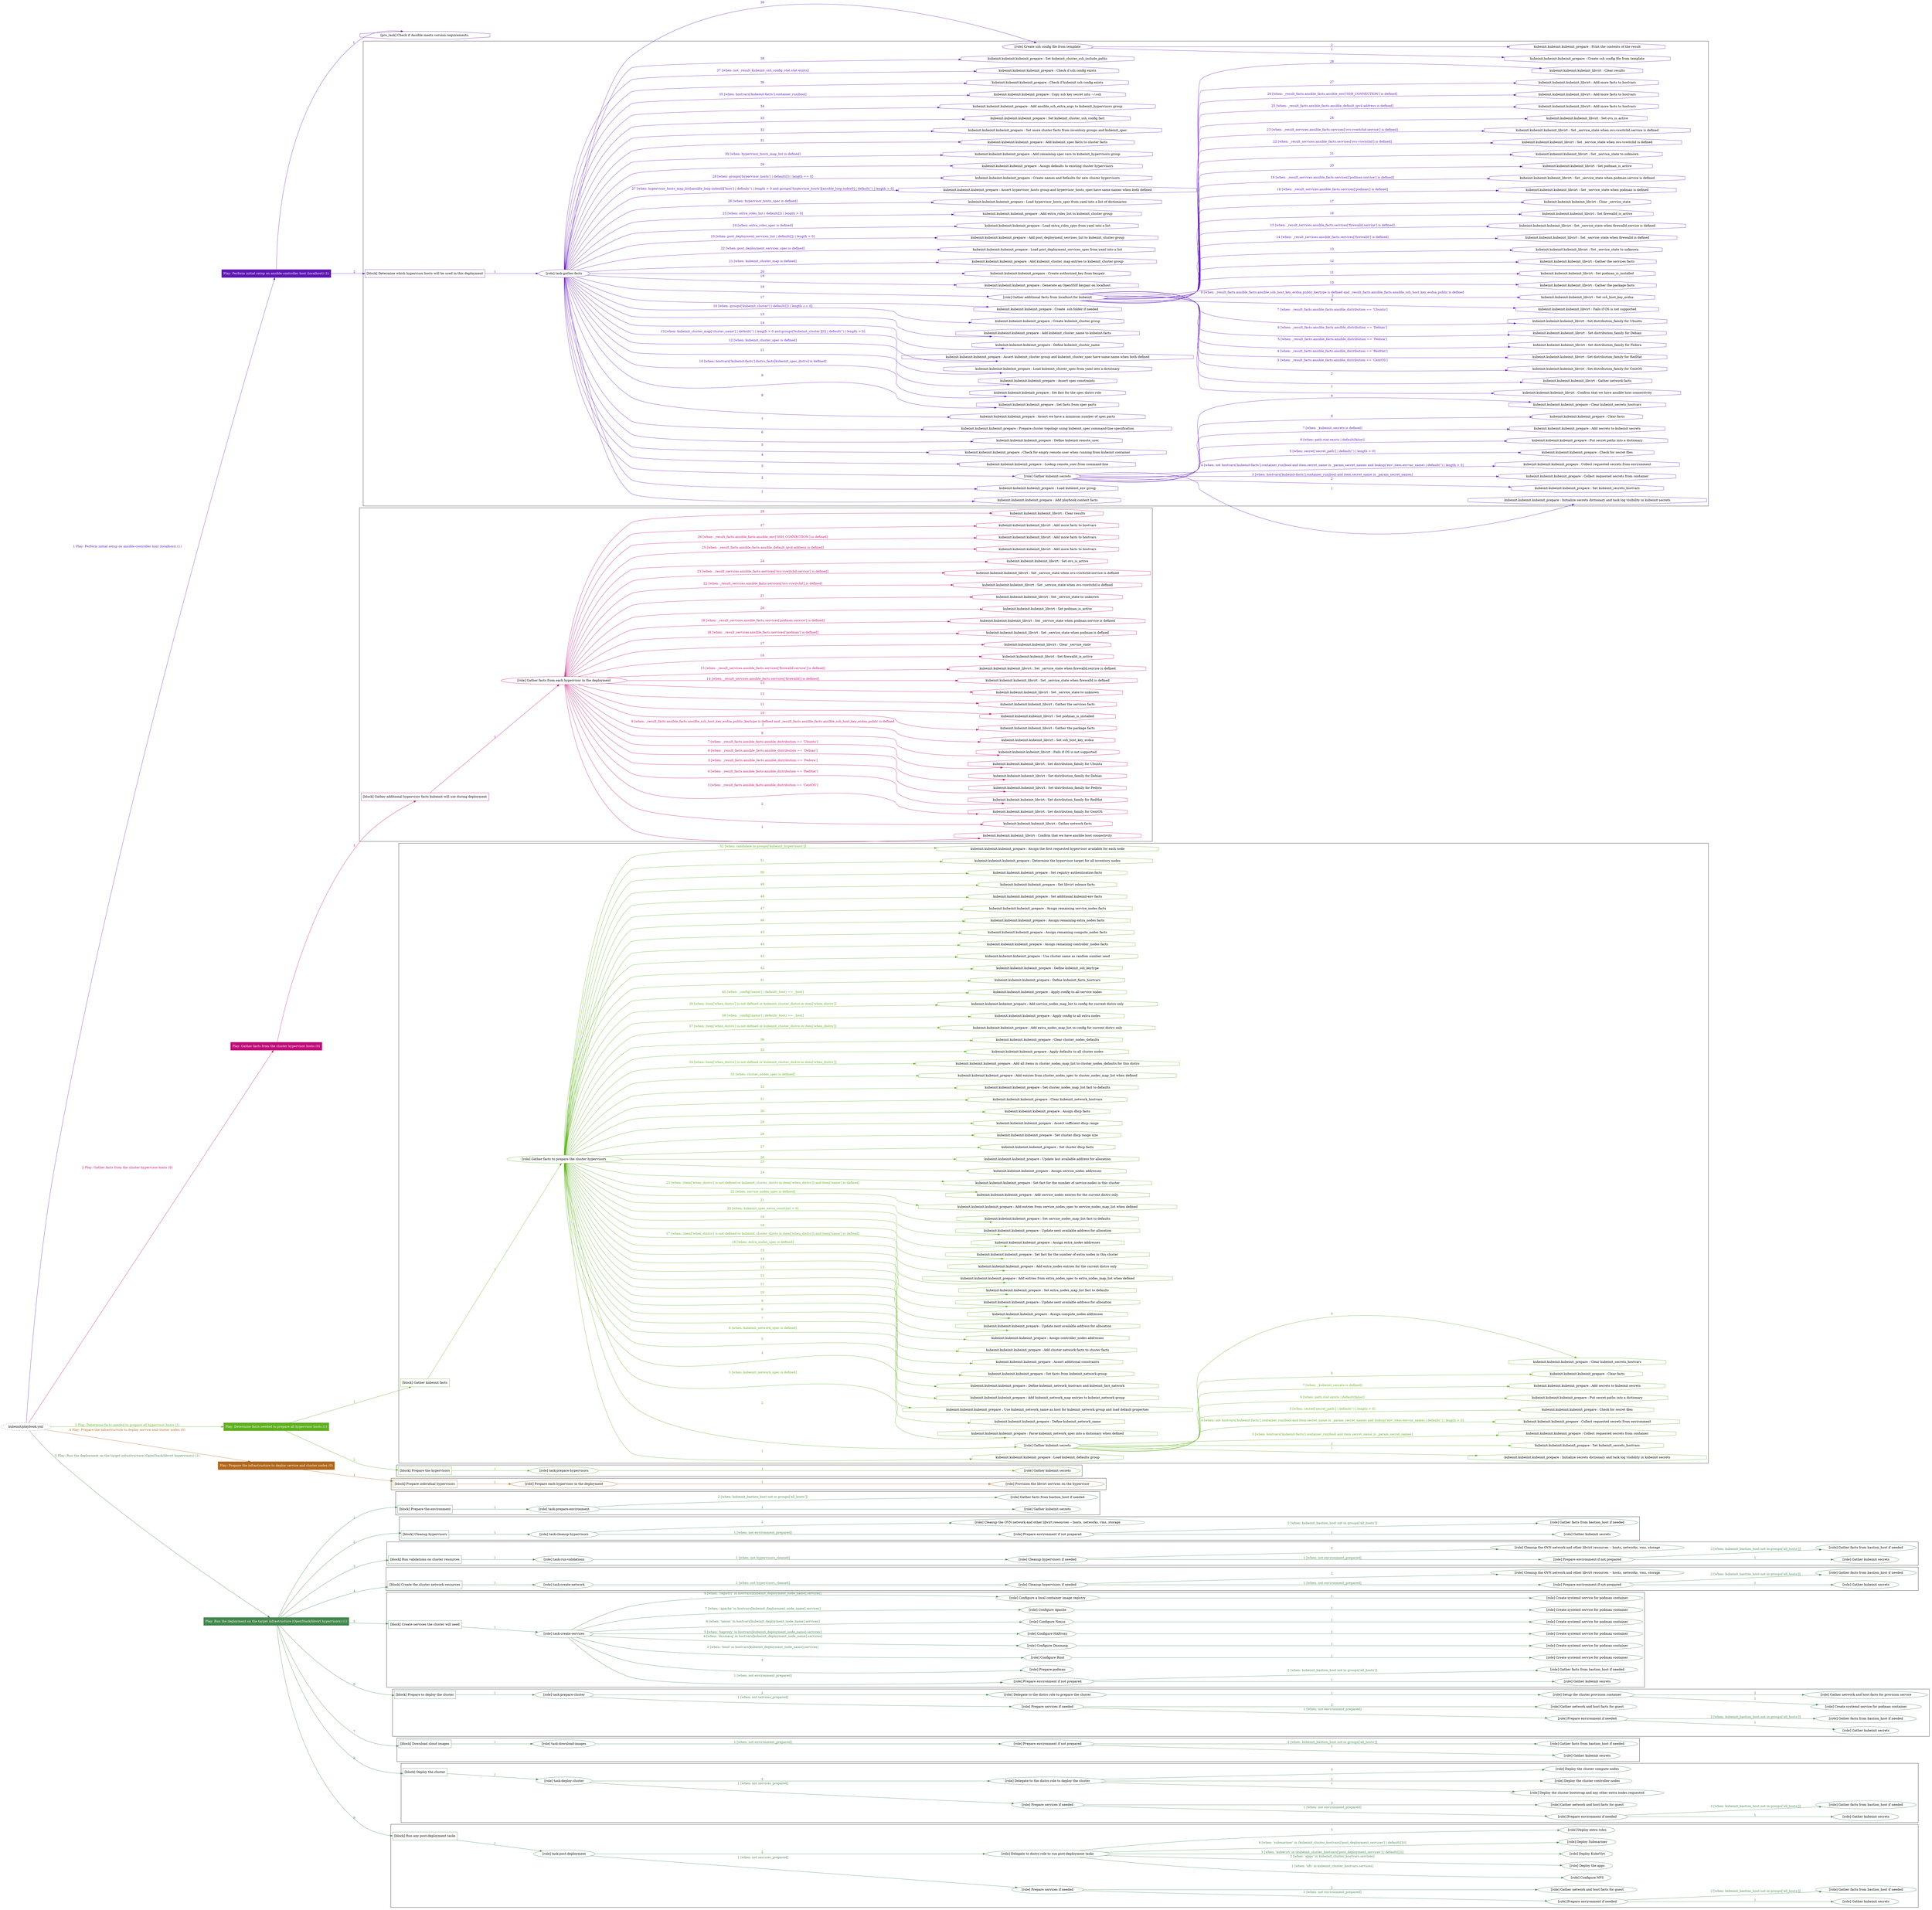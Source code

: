 digraph {
	graph [concentrate=true ordering=in rankdir=LR ratio=fill]
	edge [esep=5 sep=10]
	"kubeinit/playbook.yml" [URL="/home/runner/work/kubeinit/kubeinit/kubeinit/playbook.yml" id=playbook_7cfab907 style=dotted]
	"kubeinit/playbook.yml" -> play_bc6ef0ee [label="1 Play: Perform initial setup on ansible-controller host (localhost) (1)" color="#5f15b7" fontcolor="#5f15b7" id=edge_play_bc6ef0ee labeltooltip="1 Play: Perform initial setup on ansible-controller host (localhost) (1)" tooltip="1 Play: Perform initial setup on ansible-controller host (localhost) (1)"]
	subgraph "Play: Perform initial setup on ansible-controller host (localhost) (1)" {
		play_bc6ef0ee [label="Play: Perform initial setup on ansible-controller host (localhost) (1)" URL="/home/runner/work/kubeinit/kubeinit/kubeinit/playbook.yml" color="#5f15b7" fontcolor="#ffffff" id=play_bc6ef0ee shape=box style=filled tooltip=localhost]
		pre_task_3a9c0265 [label="[pre_task] Check if Ansible meets version requirements." URL="/home/runner/work/kubeinit/kubeinit/kubeinit/playbook.yml" color="#5f15b7" id=pre_task_3a9c0265 shape=octagon tooltip="Check if Ansible meets version requirements."]
		play_bc6ef0ee -> pre_task_3a9c0265 [label="1 " color="#5f15b7" fontcolor="#5f15b7" id=edge_pre_task_3a9c0265 labeltooltip="1 " tooltip="1 "]
		play_bc6ef0ee -> block_64cbdce1 [label=2 color="#5f15b7" fontcolor="#5f15b7" id=edge_block_64cbdce1 labeltooltip=2 tooltip=2]
		subgraph cluster_block_64cbdce1 {
			block_64cbdce1 [label="[block] Determine which hypervisor hosts will be used in this deployment" URL="/home/runner/work/kubeinit/kubeinit/kubeinit/playbook.yml" color="#5f15b7" id=block_64cbdce1 labeltooltip="Determine which hypervisor hosts will be used in this deployment" shape=box tooltip="Determine which hypervisor hosts will be used in this deployment"]
			block_64cbdce1 -> role_b8991bdc [label="1 " color="#5f15b7" fontcolor="#5f15b7" id=edge_role_b8991bdc labeltooltip="1 " tooltip="1 "]
			subgraph "task-gather-facts" {
				role_b8991bdc [label="[role] task-gather-facts" URL="/home/runner/work/kubeinit/kubeinit/kubeinit/playbook.yml" color="#5f15b7" id=role_b8991bdc tooltip="task-gather-facts"]
				task_42598fad [label="kubeinit.kubeinit.kubeinit_prepare : Add playbook context facts" URL="/home/runner/.ansible/collections/ansible_collections/kubeinit/kubeinit/roles/kubeinit_prepare/tasks/build_hypervisors_group.yml" color="#5f15b7" id=task_42598fad shape=octagon tooltip="kubeinit.kubeinit.kubeinit_prepare : Add playbook context facts"]
				role_b8991bdc -> task_42598fad [label="1 " color="#5f15b7" fontcolor="#5f15b7" id=edge_task_42598fad labeltooltip="1 " tooltip="1 "]
				task_975af771 [label="kubeinit.kubeinit.kubeinit_prepare : Load kubeinit_env group" URL="/home/runner/.ansible/collections/ansible_collections/kubeinit/kubeinit/roles/kubeinit_prepare/tasks/build_hypervisors_group.yml" color="#5f15b7" id=task_975af771 shape=octagon tooltip="kubeinit.kubeinit.kubeinit_prepare : Load kubeinit_env group"]
				role_b8991bdc -> task_975af771 [label="2 " color="#5f15b7" fontcolor="#5f15b7" id=edge_task_975af771 labeltooltip="2 " tooltip="2 "]
				role_b8991bdc -> role_5071ed8a [label="3 " color="#5f15b7" fontcolor="#5f15b7" id=edge_role_5071ed8a labeltooltip="3 " tooltip="3 "]
				subgraph "Gather kubeinit secrets" {
					role_5071ed8a [label="[role] Gather kubeinit secrets" URL="/home/runner/.ansible/collections/ansible_collections/kubeinit/kubeinit/roles/kubeinit_prepare/tasks/build_hypervisors_group.yml" color="#5f15b7" id=role_5071ed8a tooltip="Gather kubeinit secrets"]
					task_001449b8 [label="kubeinit.kubeinit.kubeinit_prepare : Initialize secrets dictionary and task log visibility in kubeinit secrets" URL="/home/runner/.ansible/collections/ansible_collections/kubeinit/kubeinit/roles/kubeinit_prepare/tasks/gather_kubeinit_secrets.yml" color="#5f15b7" id=task_001449b8 shape=octagon tooltip="kubeinit.kubeinit.kubeinit_prepare : Initialize secrets dictionary and task log visibility in kubeinit secrets"]
					role_5071ed8a -> task_001449b8 [label="1 " color="#5f15b7" fontcolor="#5f15b7" id=edge_task_001449b8 labeltooltip="1 " tooltip="1 "]
					task_06fd8f42 [label="kubeinit.kubeinit.kubeinit_prepare : Set kubeinit_secrets_hostvars" URL="/home/runner/.ansible/collections/ansible_collections/kubeinit/kubeinit/roles/kubeinit_prepare/tasks/gather_kubeinit_secrets.yml" color="#5f15b7" id=task_06fd8f42 shape=octagon tooltip="kubeinit.kubeinit.kubeinit_prepare : Set kubeinit_secrets_hostvars"]
					role_5071ed8a -> task_06fd8f42 [label="2 " color="#5f15b7" fontcolor="#5f15b7" id=edge_task_06fd8f42 labeltooltip="2 " tooltip="2 "]
					task_b610cafd [label="kubeinit.kubeinit.kubeinit_prepare : Collect requested secrets from container" URL="/home/runner/.ansible/collections/ansible_collections/kubeinit/kubeinit/roles/kubeinit_prepare/tasks/gather_kubeinit_secrets.yml" color="#5f15b7" id=task_b610cafd shape=octagon tooltip="kubeinit.kubeinit.kubeinit_prepare : Collect requested secrets from container"]
					role_5071ed8a -> task_b610cafd [label="3 [when: hostvars['kubeinit-facts'].container_run|bool and item.secret_name in _param_secret_names]" color="#5f15b7" fontcolor="#5f15b7" id=edge_task_b610cafd labeltooltip="3 [when: hostvars['kubeinit-facts'].container_run|bool and item.secret_name in _param_secret_names]" tooltip="3 [when: hostvars['kubeinit-facts'].container_run|bool and item.secret_name in _param_secret_names]"]
					task_6036fb08 [label="kubeinit.kubeinit.kubeinit_prepare : Collect requested secrets from environment" URL="/home/runner/.ansible/collections/ansible_collections/kubeinit/kubeinit/roles/kubeinit_prepare/tasks/gather_kubeinit_secrets.yml" color="#5f15b7" id=task_6036fb08 shape=octagon tooltip="kubeinit.kubeinit.kubeinit_prepare : Collect requested secrets from environment"]
					role_5071ed8a -> task_6036fb08 [label="4 [when: not hostvars['kubeinit-facts'].container_run|bool and item.secret_name in _param_secret_names and lookup('env',item.envvar_name) | default('') | length > 0]" color="#5f15b7" fontcolor="#5f15b7" id=edge_task_6036fb08 labeltooltip="4 [when: not hostvars['kubeinit-facts'].container_run|bool and item.secret_name in _param_secret_names and lookup('env',item.envvar_name) | default('') | length > 0]" tooltip="4 [when: not hostvars['kubeinit-facts'].container_run|bool and item.secret_name in _param_secret_names and lookup('env',item.envvar_name) | default('') | length > 0]"]
					task_bbb1413b [label="kubeinit.kubeinit.kubeinit_prepare : Check for secret files" URL="/home/runner/.ansible/collections/ansible_collections/kubeinit/kubeinit/roles/kubeinit_prepare/tasks/gather_kubeinit_secrets.yml" color="#5f15b7" id=task_bbb1413b shape=octagon tooltip="kubeinit.kubeinit.kubeinit_prepare : Check for secret files"]
					role_5071ed8a -> task_bbb1413b [label="5 [when: secret['secret_path'] | default('') | length > 0]" color="#5f15b7" fontcolor="#5f15b7" id=edge_task_bbb1413b labeltooltip="5 [when: secret['secret_path'] | default('') | length > 0]" tooltip="5 [when: secret['secret_path'] | default('') | length > 0]"]
					task_fa516604 [label="kubeinit.kubeinit.kubeinit_prepare : Put secret paths into a dictionary" URL="/home/runner/.ansible/collections/ansible_collections/kubeinit/kubeinit/roles/kubeinit_prepare/tasks/gather_kubeinit_secrets.yml" color="#5f15b7" id=task_fa516604 shape=octagon tooltip="kubeinit.kubeinit.kubeinit_prepare : Put secret paths into a dictionary"]
					role_5071ed8a -> task_fa516604 [label="6 [when: path.stat.exists | default(false)]" color="#5f15b7" fontcolor="#5f15b7" id=edge_task_fa516604 labeltooltip="6 [when: path.stat.exists | default(false)]" tooltip="6 [when: path.stat.exists | default(false)]"]
					task_18b2ddde [label="kubeinit.kubeinit.kubeinit_prepare : Add secrets to kubeinit secrets" URL="/home/runner/.ansible/collections/ansible_collections/kubeinit/kubeinit/roles/kubeinit_prepare/tasks/gather_kubeinit_secrets.yml" color="#5f15b7" id=task_18b2ddde shape=octagon tooltip="kubeinit.kubeinit.kubeinit_prepare : Add secrets to kubeinit secrets"]
					role_5071ed8a -> task_18b2ddde [label="7 [when: _kubeinit_secrets is defined]" color="#5f15b7" fontcolor="#5f15b7" id=edge_task_18b2ddde labeltooltip="7 [when: _kubeinit_secrets is defined]" tooltip="7 [when: _kubeinit_secrets is defined]"]
					task_d3d5e856 [label="kubeinit.kubeinit.kubeinit_prepare : Clear facts" URL="/home/runner/.ansible/collections/ansible_collections/kubeinit/kubeinit/roles/kubeinit_prepare/tasks/gather_kubeinit_secrets.yml" color="#5f15b7" id=task_d3d5e856 shape=octagon tooltip="kubeinit.kubeinit.kubeinit_prepare : Clear facts"]
					role_5071ed8a -> task_d3d5e856 [label="8 " color="#5f15b7" fontcolor="#5f15b7" id=edge_task_d3d5e856 labeltooltip="8 " tooltip="8 "]
					task_c7c2d469 [label="kubeinit.kubeinit.kubeinit_prepare : Clear kubeinit_secrets_hostvars" URL="/home/runner/.ansible/collections/ansible_collections/kubeinit/kubeinit/roles/kubeinit_prepare/tasks/gather_kubeinit_secrets.yml" color="#5f15b7" id=task_c7c2d469 shape=octagon tooltip="kubeinit.kubeinit.kubeinit_prepare : Clear kubeinit_secrets_hostvars"]
					role_5071ed8a -> task_c7c2d469 [label="9 " color="#5f15b7" fontcolor="#5f15b7" id=edge_task_c7c2d469 labeltooltip="9 " tooltip="9 "]
				}
				task_d1644295 [label="kubeinit.kubeinit.kubeinit_prepare : Lookup remote_user from command-line" URL="/home/runner/.ansible/collections/ansible_collections/kubeinit/kubeinit/roles/kubeinit_prepare/tasks/build_hypervisors_group.yml" color="#5f15b7" id=task_d1644295 shape=octagon tooltip="kubeinit.kubeinit.kubeinit_prepare : Lookup remote_user from command-line"]
				role_b8991bdc -> task_d1644295 [label="4 " color="#5f15b7" fontcolor="#5f15b7" id=edge_task_d1644295 labeltooltip="4 " tooltip="4 "]
				task_d818a788 [label="kubeinit.kubeinit.kubeinit_prepare : Check for empty remote user when running from kubeinit container" URL="/home/runner/.ansible/collections/ansible_collections/kubeinit/kubeinit/roles/kubeinit_prepare/tasks/build_hypervisors_group.yml" color="#5f15b7" id=task_d818a788 shape=octagon tooltip="kubeinit.kubeinit.kubeinit_prepare : Check for empty remote user when running from kubeinit container"]
				role_b8991bdc -> task_d818a788 [label="5 " color="#5f15b7" fontcolor="#5f15b7" id=edge_task_d818a788 labeltooltip="5 " tooltip="5 "]
				task_f9ad7ebb [label="kubeinit.kubeinit.kubeinit_prepare : Define kubeinit remote_user" URL="/home/runner/.ansible/collections/ansible_collections/kubeinit/kubeinit/roles/kubeinit_prepare/tasks/build_hypervisors_group.yml" color="#5f15b7" id=task_f9ad7ebb shape=octagon tooltip="kubeinit.kubeinit.kubeinit_prepare : Define kubeinit remote_user"]
				role_b8991bdc -> task_f9ad7ebb [label="6 " color="#5f15b7" fontcolor="#5f15b7" id=edge_task_f9ad7ebb labeltooltip="6 " tooltip="6 "]
				task_4c0640e1 [label="kubeinit.kubeinit.kubeinit_prepare : Prepare cluster topology using kubeinit_spec command-line specification" URL="/home/runner/.ansible/collections/ansible_collections/kubeinit/kubeinit/roles/kubeinit_prepare/tasks/build_hypervisors_group.yml" color="#5f15b7" id=task_4c0640e1 shape=octagon tooltip="kubeinit.kubeinit.kubeinit_prepare : Prepare cluster topology using kubeinit_spec command-line specification"]
				role_b8991bdc -> task_4c0640e1 [label="7 " color="#5f15b7" fontcolor="#5f15b7" id=edge_task_4c0640e1 labeltooltip="7 " tooltip="7 "]
				task_a96cfee5 [label="kubeinit.kubeinit.kubeinit_prepare : Assert we have a minimum number of spec parts" URL="/home/runner/.ansible/collections/ansible_collections/kubeinit/kubeinit/roles/kubeinit_prepare/tasks/build_hypervisors_group.yml" color="#5f15b7" id=task_a96cfee5 shape=octagon tooltip="kubeinit.kubeinit.kubeinit_prepare : Assert we have a minimum number of spec parts"]
				role_b8991bdc -> task_a96cfee5 [label="8 " color="#5f15b7" fontcolor="#5f15b7" id=edge_task_a96cfee5 labeltooltip="8 " tooltip="8 "]
				task_325f4175 [label="kubeinit.kubeinit.kubeinit_prepare : Set facts from spec parts" URL="/home/runner/.ansible/collections/ansible_collections/kubeinit/kubeinit/roles/kubeinit_prepare/tasks/build_hypervisors_group.yml" color="#5f15b7" id=task_325f4175 shape=octagon tooltip="kubeinit.kubeinit.kubeinit_prepare : Set facts from spec parts"]
				role_b8991bdc -> task_325f4175 [label="9 " color="#5f15b7" fontcolor="#5f15b7" id=edge_task_325f4175 labeltooltip="9 " tooltip="9 "]
				task_e107d2b5 [label="kubeinit.kubeinit.kubeinit_prepare : Set fact for the spec distro role" URL="/home/runner/.ansible/collections/ansible_collections/kubeinit/kubeinit/roles/kubeinit_prepare/tasks/build_hypervisors_group.yml" color="#5f15b7" id=task_e107d2b5 shape=octagon tooltip="kubeinit.kubeinit.kubeinit_prepare : Set fact for the spec distro role"]
				role_b8991bdc -> task_e107d2b5 [label="10 [when: hostvars['kubeinit-facts'].distro_facts[kubeinit_spec_distro] is defined]" color="#5f15b7" fontcolor="#5f15b7" id=edge_task_e107d2b5 labeltooltip="10 [when: hostvars['kubeinit-facts'].distro_facts[kubeinit_spec_distro] is defined]" tooltip="10 [when: hostvars['kubeinit-facts'].distro_facts[kubeinit_spec_distro] is defined]"]
				task_2aaaf2c4 [label="kubeinit.kubeinit.kubeinit_prepare : Assert spec constraints" URL="/home/runner/.ansible/collections/ansible_collections/kubeinit/kubeinit/roles/kubeinit_prepare/tasks/build_hypervisors_group.yml" color="#5f15b7" id=task_2aaaf2c4 shape=octagon tooltip="kubeinit.kubeinit.kubeinit_prepare : Assert spec constraints"]
				role_b8991bdc -> task_2aaaf2c4 [label="11 " color="#5f15b7" fontcolor="#5f15b7" id=edge_task_2aaaf2c4 labeltooltip="11 " tooltip="11 "]
				task_c05a504a [label="kubeinit.kubeinit.kubeinit_prepare : Load kubeinit_cluster_spec from yaml into a dictionary" URL="/home/runner/.ansible/collections/ansible_collections/kubeinit/kubeinit/roles/kubeinit_prepare/tasks/build_hypervisors_group.yml" color="#5f15b7" id=task_c05a504a shape=octagon tooltip="kubeinit.kubeinit.kubeinit_prepare : Load kubeinit_cluster_spec from yaml into a dictionary"]
				role_b8991bdc -> task_c05a504a [label="12 [when: kubeinit_cluster_spec is defined]" color="#5f15b7" fontcolor="#5f15b7" id=edge_task_c05a504a labeltooltip="12 [when: kubeinit_cluster_spec is defined]" tooltip="12 [when: kubeinit_cluster_spec is defined]"]
				task_eefcf2bb [label="kubeinit.kubeinit.kubeinit_prepare : Assert kubeinit_cluster group and kubeinit_cluster_spec have same name when both defined" URL="/home/runner/.ansible/collections/ansible_collections/kubeinit/kubeinit/roles/kubeinit_prepare/tasks/build_hypervisors_group.yml" color="#5f15b7" id=task_eefcf2bb shape=octagon tooltip="kubeinit.kubeinit.kubeinit_prepare : Assert kubeinit_cluster group and kubeinit_cluster_spec have same name when both defined"]
				role_b8991bdc -> task_eefcf2bb [label="13 [when: kubeinit_cluster_map['cluster_name'] | default('') | length > 0 and groups['kubeinit_cluster'][0] | default('') | length > 0]" color="#5f15b7" fontcolor="#5f15b7" id=edge_task_eefcf2bb labeltooltip="13 [when: kubeinit_cluster_map['cluster_name'] | default('') | length > 0 and groups['kubeinit_cluster'][0] | default('') | length > 0]" tooltip="13 [when: kubeinit_cluster_map['cluster_name'] | default('') | length > 0 and groups['kubeinit_cluster'][0] | default('') | length > 0]"]
				task_09c2cf3b [label="kubeinit.kubeinit.kubeinit_prepare : Define kubeinit_cluster_name" URL="/home/runner/.ansible/collections/ansible_collections/kubeinit/kubeinit/roles/kubeinit_prepare/tasks/build_hypervisors_group.yml" color="#5f15b7" id=task_09c2cf3b shape=octagon tooltip="kubeinit.kubeinit.kubeinit_prepare : Define kubeinit_cluster_name"]
				role_b8991bdc -> task_09c2cf3b [label="14 " color="#5f15b7" fontcolor="#5f15b7" id=edge_task_09c2cf3b labeltooltip="14 " tooltip="14 "]
				task_656c5a02 [label="kubeinit.kubeinit.kubeinit_prepare : Add kubeinit_cluster_name to kubeinit-facts" URL="/home/runner/.ansible/collections/ansible_collections/kubeinit/kubeinit/roles/kubeinit_prepare/tasks/build_hypervisors_group.yml" color="#5f15b7" id=task_656c5a02 shape=octagon tooltip="kubeinit.kubeinit.kubeinit_prepare : Add kubeinit_cluster_name to kubeinit-facts"]
				role_b8991bdc -> task_656c5a02 [label="15 " color="#5f15b7" fontcolor="#5f15b7" id=edge_task_656c5a02 labeltooltip="15 " tooltip="15 "]
				task_ec8b9d41 [label="kubeinit.kubeinit.kubeinit_prepare : Create kubeinit_cluster group" URL="/home/runner/.ansible/collections/ansible_collections/kubeinit/kubeinit/roles/kubeinit_prepare/tasks/build_hypervisors_group.yml" color="#5f15b7" id=task_ec8b9d41 shape=octagon tooltip="kubeinit.kubeinit.kubeinit_prepare : Create kubeinit_cluster group"]
				role_b8991bdc -> task_ec8b9d41 [label="16 [when: groups['kubeinit_cluster'] | default([]) | length == 0]" color="#5f15b7" fontcolor="#5f15b7" id=edge_task_ec8b9d41 labeltooltip="16 [when: groups['kubeinit_cluster'] | default([]) | length == 0]" tooltip="16 [when: groups['kubeinit_cluster'] | default([]) | length == 0]"]
				task_6a8b3533 [label="kubeinit.kubeinit.kubeinit_prepare : Create .ssh folder if needed" URL="/home/runner/.ansible/collections/ansible_collections/kubeinit/kubeinit/roles/kubeinit_prepare/tasks/build_hypervisors_group.yml" color="#5f15b7" id=task_6a8b3533 shape=octagon tooltip="kubeinit.kubeinit.kubeinit_prepare : Create .ssh folder if needed"]
				role_b8991bdc -> task_6a8b3533 [label="17 " color="#5f15b7" fontcolor="#5f15b7" id=edge_task_6a8b3533 labeltooltip="17 " tooltip="17 "]
				role_b8991bdc -> role_053e298e [label="18 " color="#5f15b7" fontcolor="#5f15b7" id=edge_role_053e298e labeltooltip="18 " tooltip="18 "]
				subgraph "Gather additional facts from localhost for kubeinit" {
					role_053e298e [label="[role] Gather additional facts from localhost for kubeinit" URL="/home/runner/.ansible/collections/ansible_collections/kubeinit/kubeinit/roles/kubeinit_prepare/tasks/build_hypervisors_group.yml" color="#5f15b7" id=role_053e298e tooltip="Gather additional facts from localhost for kubeinit"]
					task_7827a5a9 [label="kubeinit.kubeinit.kubeinit_libvirt : Confirm that we have ansible host connectivity" URL="/home/runner/.ansible/collections/ansible_collections/kubeinit/kubeinit/roles/kubeinit_libvirt/tasks/gather_host_facts.yml" color="#5f15b7" id=task_7827a5a9 shape=octagon tooltip="kubeinit.kubeinit.kubeinit_libvirt : Confirm that we have ansible host connectivity"]
					role_053e298e -> task_7827a5a9 [label="1 " color="#5f15b7" fontcolor="#5f15b7" id=edge_task_7827a5a9 labeltooltip="1 " tooltip="1 "]
					task_72d92c06 [label="kubeinit.kubeinit.kubeinit_libvirt : Gather network facts" URL="/home/runner/.ansible/collections/ansible_collections/kubeinit/kubeinit/roles/kubeinit_libvirt/tasks/gather_host_facts.yml" color="#5f15b7" id=task_72d92c06 shape=octagon tooltip="kubeinit.kubeinit.kubeinit_libvirt : Gather network facts"]
					role_053e298e -> task_72d92c06 [label="2 " color="#5f15b7" fontcolor="#5f15b7" id=edge_task_72d92c06 labeltooltip="2 " tooltip="2 "]
					task_f2aca725 [label="kubeinit.kubeinit.kubeinit_libvirt : Set distribution_family for CentOS" URL="/home/runner/.ansible/collections/ansible_collections/kubeinit/kubeinit/roles/kubeinit_libvirt/tasks/gather_host_facts.yml" color="#5f15b7" id=task_f2aca725 shape=octagon tooltip="kubeinit.kubeinit.kubeinit_libvirt : Set distribution_family for CentOS"]
					role_053e298e -> task_f2aca725 [label="3 [when: _result_facts.ansible_facts.ansible_distribution == 'CentOS']" color="#5f15b7" fontcolor="#5f15b7" id=edge_task_f2aca725 labeltooltip="3 [when: _result_facts.ansible_facts.ansible_distribution == 'CentOS']" tooltip="3 [when: _result_facts.ansible_facts.ansible_distribution == 'CentOS']"]
					task_83a9b29b [label="kubeinit.kubeinit.kubeinit_libvirt : Set distribution_family for RedHat" URL="/home/runner/.ansible/collections/ansible_collections/kubeinit/kubeinit/roles/kubeinit_libvirt/tasks/gather_host_facts.yml" color="#5f15b7" id=task_83a9b29b shape=octagon tooltip="kubeinit.kubeinit.kubeinit_libvirt : Set distribution_family for RedHat"]
					role_053e298e -> task_83a9b29b [label="4 [when: _result_facts.ansible_facts.ansible_distribution == 'RedHat']" color="#5f15b7" fontcolor="#5f15b7" id=edge_task_83a9b29b labeltooltip="4 [when: _result_facts.ansible_facts.ansible_distribution == 'RedHat']" tooltip="4 [when: _result_facts.ansible_facts.ansible_distribution == 'RedHat']"]
					task_c690ac23 [label="kubeinit.kubeinit.kubeinit_libvirt : Set distribution_family for Fedora" URL="/home/runner/.ansible/collections/ansible_collections/kubeinit/kubeinit/roles/kubeinit_libvirt/tasks/gather_host_facts.yml" color="#5f15b7" id=task_c690ac23 shape=octagon tooltip="kubeinit.kubeinit.kubeinit_libvirt : Set distribution_family for Fedora"]
					role_053e298e -> task_c690ac23 [label="5 [when: _result_facts.ansible_facts.ansible_distribution == 'Fedora']" color="#5f15b7" fontcolor="#5f15b7" id=edge_task_c690ac23 labeltooltip="5 [when: _result_facts.ansible_facts.ansible_distribution == 'Fedora']" tooltip="5 [when: _result_facts.ansible_facts.ansible_distribution == 'Fedora']"]
					task_d82d566c [label="kubeinit.kubeinit.kubeinit_libvirt : Set distribution_family for Debian" URL="/home/runner/.ansible/collections/ansible_collections/kubeinit/kubeinit/roles/kubeinit_libvirt/tasks/gather_host_facts.yml" color="#5f15b7" id=task_d82d566c shape=octagon tooltip="kubeinit.kubeinit.kubeinit_libvirt : Set distribution_family for Debian"]
					role_053e298e -> task_d82d566c [label="6 [when: _result_facts.ansible_facts.ansible_distribution == 'Debian']" color="#5f15b7" fontcolor="#5f15b7" id=edge_task_d82d566c labeltooltip="6 [when: _result_facts.ansible_facts.ansible_distribution == 'Debian']" tooltip="6 [when: _result_facts.ansible_facts.ansible_distribution == 'Debian']"]
					task_16c7ecf6 [label="kubeinit.kubeinit.kubeinit_libvirt : Set distribution_family for Ubuntu" URL="/home/runner/.ansible/collections/ansible_collections/kubeinit/kubeinit/roles/kubeinit_libvirt/tasks/gather_host_facts.yml" color="#5f15b7" id=task_16c7ecf6 shape=octagon tooltip="kubeinit.kubeinit.kubeinit_libvirt : Set distribution_family for Ubuntu"]
					role_053e298e -> task_16c7ecf6 [label="7 [when: _result_facts.ansible_facts.ansible_distribution == 'Ubuntu']" color="#5f15b7" fontcolor="#5f15b7" id=edge_task_16c7ecf6 labeltooltip="7 [when: _result_facts.ansible_facts.ansible_distribution == 'Ubuntu']" tooltip="7 [when: _result_facts.ansible_facts.ansible_distribution == 'Ubuntu']"]
					task_1639872c [label="kubeinit.kubeinit.kubeinit_libvirt : Fails if OS is not supported" URL="/home/runner/.ansible/collections/ansible_collections/kubeinit/kubeinit/roles/kubeinit_libvirt/tasks/gather_host_facts.yml" color="#5f15b7" id=task_1639872c shape=octagon tooltip="kubeinit.kubeinit.kubeinit_libvirt : Fails if OS is not supported"]
					role_053e298e -> task_1639872c [label="8 " color="#5f15b7" fontcolor="#5f15b7" id=edge_task_1639872c labeltooltip="8 " tooltip="8 "]
					task_b448845e [label="kubeinit.kubeinit.kubeinit_libvirt : Set ssh_host_key_ecdsa" URL="/home/runner/.ansible/collections/ansible_collections/kubeinit/kubeinit/roles/kubeinit_libvirt/tasks/gather_host_facts.yml" color="#5f15b7" id=task_b448845e shape=octagon tooltip="kubeinit.kubeinit.kubeinit_libvirt : Set ssh_host_key_ecdsa"]
					role_053e298e -> task_b448845e [label="9 [when: _result_facts.ansible_facts.ansible_ssh_host_key_ecdsa_public_keytype is defined and _result_facts.ansible_facts.ansible_ssh_host_key_ecdsa_public is defined
]" color="#5f15b7" fontcolor="#5f15b7" id=edge_task_b448845e labeltooltip="9 [when: _result_facts.ansible_facts.ansible_ssh_host_key_ecdsa_public_keytype is defined and _result_facts.ansible_facts.ansible_ssh_host_key_ecdsa_public is defined
]" tooltip="9 [when: _result_facts.ansible_facts.ansible_ssh_host_key_ecdsa_public_keytype is defined and _result_facts.ansible_facts.ansible_ssh_host_key_ecdsa_public is defined
]"]
					task_ef40233f [label="kubeinit.kubeinit.kubeinit_libvirt : Gather the package facts" URL="/home/runner/.ansible/collections/ansible_collections/kubeinit/kubeinit/roles/kubeinit_libvirt/tasks/gather_host_facts.yml" color="#5f15b7" id=task_ef40233f shape=octagon tooltip="kubeinit.kubeinit.kubeinit_libvirt : Gather the package facts"]
					role_053e298e -> task_ef40233f [label="10 " color="#5f15b7" fontcolor="#5f15b7" id=edge_task_ef40233f labeltooltip="10 " tooltip="10 "]
					task_470a7b7b [label="kubeinit.kubeinit.kubeinit_libvirt : Set podman_is_installed" URL="/home/runner/.ansible/collections/ansible_collections/kubeinit/kubeinit/roles/kubeinit_libvirt/tasks/gather_host_facts.yml" color="#5f15b7" id=task_470a7b7b shape=octagon tooltip="kubeinit.kubeinit.kubeinit_libvirt : Set podman_is_installed"]
					role_053e298e -> task_470a7b7b [label="11 " color="#5f15b7" fontcolor="#5f15b7" id=edge_task_470a7b7b labeltooltip="11 " tooltip="11 "]
					task_85667226 [label="kubeinit.kubeinit.kubeinit_libvirt : Gather the services facts" URL="/home/runner/.ansible/collections/ansible_collections/kubeinit/kubeinit/roles/kubeinit_libvirt/tasks/gather_host_facts.yml" color="#5f15b7" id=task_85667226 shape=octagon tooltip="kubeinit.kubeinit.kubeinit_libvirt : Gather the services facts"]
					role_053e298e -> task_85667226 [label="12 " color="#5f15b7" fontcolor="#5f15b7" id=edge_task_85667226 labeltooltip="12 " tooltip="12 "]
					task_c5e94aff [label="kubeinit.kubeinit.kubeinit_libvirt : Set _service_state to unknown" URL="/home/runner/.ansible/collections/ansible_collections/kubeinit/kubeinit/roles/kubeinit_libvirt/tasks/gather_host_facts.yml" color="#5f15b7" id=task_c5e94aff shape=octagon tooltip="kubeinit.kubeinit.kubeinit_libvirt : Set _service_state to unknown"]
					role_053e298e -> task_c5e94aff [label="13 " color="#5f15b7" fontcolor="#5f15b7" id=edge_task_c5e94aff labeltooltip="13 " tooltip="13 "]
					task_08dc5bd2 [label="kubeinit.kubeinit.kubeinit_libvirt : Set _service_state when firewalld is defined" URL="/home/runner/.ansible/collections/ansible_collections/kubeinit/kubeinit/roles/kubeinit_libvirt/tasks/gather_host_facts.yml" color="#5f15b7" id=task_08dc5bd2 shape=octagon tooltip="kubeinit.kubeinit.kubeinit_libvirt : Set _service_state when firewalld is defined"]
					role_053e298e -> task_08dc5bd2 [label="14 [when: _result_services.ansible_facts.services['firewalld'] is defined]" color="#5f15b7" fontcolor="#5f15b7" id=edge_task_08dc5bd2 labeltooltip="14 [when: _result_services.ansible_facts.services['firewalld'] is defined]" tooltip="14 [when: _result_services.ansible_facts.services['firewalld'] is defined]"]
					task_088cba60 [label="kubeinit.kubeinit.kubeinit_libvirt : Set _service_state when firewalld.service is defined" URL="/home/runner/.ansible/collections/ansible_collections/kubeinit/kubeinit/roles/kubeinit_libvirt/tasks/gather_host_facts.yml" color="#5f15b7" id=task_088cba60 shape=octagon tooltip="kubeinit.kubeinit.kubeinit_libvirt : Set _service_state when firewalld.service is defined"]
					role_053e298e -> task_088cba60 [label="15 [when: _result_services.ansible_facts.services['firewalld.service'] is defined]" color="#5f15b7" fontcolor="#5f15b7" id=edge_task_088cba60 labeltooltip="15 [when: _result_services.ansible_facts.services['firewalld.service'] is defined]" tooltip="15 [when: _result_services.ansible_facts.services['firewalld.service'] is defined]"]
					task_71506515 [label="kubeinit.kubeinit.kubeinit_libvirt : Set firewalld_is_active" URL="/home/runner/.ansible/collections/ansible_collections/kubeinit/kubeinit/roles/kubeinit_libvirt/tasks/gather_host_facts.yml" color="#5f15b7" id=task_71506515 shape=octagon tooltip="kubeinit.kubeinit.kubeinit_libvirt : Set firewalld_is_active"]
					role_053e298e -> task_71506515 [label="16 " color="#5f15b7" fontcolor="#5f15b7" id=edge_task_71506515 labeltooltip="16 " tooltip="16 "]
					task_f35b1812 [label="kubeinit.kubeinit.kubeinit_libvirt : Clear _service_state" URL="/home/runner/.ansible/collections/ansible_collections/kubeinit/kubeinit/roles/kubeinit_libvirt/tasks/gather_host_facts.yml" color="#5f15b7" id=task_f35b1812 shape=octagon tooltip="kubeinit.kubeinit.kubeinit_libvirt : Clear _service_state"]
					role_053e298e -> task_f35b1812 [label="17 " color="#5f15b7" fontcolor="#5f15b7" id=edge_task_f35b1812 labeltooltip="17 " tooltip="17 "]
					task_c78167f9 [label="kubeinit.kubeinit.kubeinit_libvirt : Set _service_state when podman is defined" URL="/home/runner/.ansible/collections/ansible_collections/kubeinit/kubeinit/roles/kubeinit_libvirt/tasks/gather_host_facts.yml" color="#5f15b7" id=task_c78167f9 shape=octagon tooltip="kubeinit.kubeinit.kubeinit_libvirt : Set _service_state when podman is defined"]
					role_053e298e -> task_c78167f9 [label="18 [when: _result_services.ansible_facts.services['podman'] is defined]" color="#5f15b7" fontcolor="#5f15b7" id=edge_task_c78167f9 labeltooltip="18 [when: _result_services.ansible_facts.services['podman'] is defined]" tooltip="18 [when: _result_services.ansible_facts.services['podman'] is defined]"]
					task_5cfd8428 [label="kubeinit.kubeinit.kubeinit_libvirt : Set _service_state when podman.service is defined" URL="/home/runner/.ansible/collections/ansible_collections/kubeinit/kubeinit/roles/kubeinit_libvirt/tasks/gather_host_facts.yml" color="#5f15b7" id=task_5cfd8428 shape=octagon tooltip="kubeinit.kubeinit.kubeinit_libvirt : Set _service_state when podman.service is defined"]
					role_053e298e -> task_5cfd8428 [label="19 [when: _result_services.ansible_facts.services['podman.service'] is defined]" color="#5f15b7" fontcolor="#5f15b7" id=edge_task_5cfd8428 labeltooltip="19 [when: _result_services.ansible_facts.services['podman.service'] is defined]" tooltip="19 [when: _result_services.ansible_facts.services['podman.service'] is defined]"]
					task_7cde01b8 [label="kubeinit.kubeinit.kubeinit_libvirt : Set podman_is_active" URL="/home/runner/.ansible/collections/ansible_collections/kubeinit/kubeinit/roles/kubeinit_libvirt/tasks/gather_host_facts.yml" color="#5f15b7" id=task_7cde01b8 shape=octagon tooltip="kubeinit.kubeinit.kubeinit_libvirt : Set podman_is_active"]
					role_053e298e -> task_7cde01b8 [label="20 " color="#5f15b7" fontcolor="#5f15b7" id=edge_task_7cde01b8 labeltooltip="20 " tooltip="20 "]
					task_9d5cb1ce [label="kubeinit.kubeinit.kubeinit_libvirt : Set _service_state to unknown" URL="/home/runner/.ansible/collections/ansible_collections/kubeinit/kubeinit/roles/kubeinit_libvirt/tasks/gather_host_facts.yml" color="#5f15b7" id=task_9d5cb1ce shape=octagon tooltip="kubeinit.kubeinit.kubeinit_libvirt : Set _service_state to unknown"]
					role_053e298e -> task_9d5cb1ce [label="21 " color="#5f15b7" fontcolor="#5f15b7" id=edge_task_9d5cb1ce labeltooltip="21 " tooltip="21 "]
					task_1d7d783e [label="kubeinit.kubeinit.kubeinit_libvirt : Set _service_state when ovs-vswitchd is defined" URL="/home/runner/.ansible/collections/ansible_collections/kubeinit/kubeinit/roles/kubeinit_libvirt/tasks/gather_host_facts.yml" color="#5f15b7" id=task_1d7d783e shape=octagon tooltip="kubeinit.kubeinit.kubeinit_libvirt : Set _service_state when ovs-vswitchd is defined"]
					role_053e298e -> task_1d7d783e [label="22 [when: _result_services.ansible_facts.services['ovs-vswitchd'] is defined]" color="#5f15b7" fontcolor="#5f15b7" id=edge_task_1d7d783e labeltooltip="22 [when: _result_services.ansible_facts.services['ovs-vswitchd'] is defined]" tooltip="22 [when: _result_services.ansible_facts.services['ovs-vswitchd'] is defined]"]
					task_78e39e89 [label="kubeinit.kubeinit.kubeinit_libvirt : Set _service_state when ovs-vswitchd.service is defined" URL="/home/runner/.ansible/collections/ansible_collections/kubeinit/kubeinit/roles/kubeinit_libvirt/tasks/gather_host_facts.yml" color="#5f15b7" id=task_78e39e89 shape=octagon tooltip="kubeinit.kubeinit.kubeinit_libvirt : Set _service_state when ovs-vswitchd.service is defined"]
					role_053e298e -> task_78e39e89 [label="23 [when: _result_services.ansible_facts.services['ovs-vswitchd.service'] is defined]" color="#5f15b7" fontcolor="#5f15b7" id=edge_task_78e39e89 labeltooltip="23 [when: _result_services.ansible_facts.services['ovs-vswitchd.service'] is defined]" tooltip="23 [when: _result_services.ansible_facts.services['ovs-vswitchd.service'] is defined]"]
					task_0064b3f3 [label="kubeinit.kubeinit.kubeinit_libvirt : Set ovs_is_active" URL="/home/runner/.ansible/collections/ansible_collections/kubeinit/kubeinit/roles/kubeinit_libvirt/tasks/gather_host_facts.yml" color="#5f15b7" id=task_0064b3f3 shape=octagon tooltip="kubeinit.kubeinit.kubeinit_libvirt : Set ovs_is_active"]
					role_053e298e -> task_0064b3f3 [label="24 " color="#5f15b7" fontcolor="#5f15b7" id=edge_task_0064b3f3 labeltooltip="24 " tooltip="24 "]
					task_3520a5f8 [label="kubeinit.kubeinit.kubeinit_libvirt : Add more facts to hostvars" URL="/home/runner/.ansible/collections/ansible_collections/kubeinit/kubeinit/roles/kubeinit_libvirt/tasks/gather_host_facts.yml" color="#5f15b7" id=task_3520a5f8 shape=octagon tooltip="kubeinit.kubeinit.kubeinit_libvirt : Add more facts to hostvars"]
					role_053e298e -> task_3520a5f8 [label="25 [when: _result_facts.ansible_facts.ansible_default_ipv4.address is defined]" color="#5f15b7" fontcolor="#5f15b7" id=edge_task_3520a5f8 labeltooltip="25 [when: _result_facts.ansible_facts.ansible_default_ipv4.address is defined]" tooltip="25 [when: _result_facts.ansible_facts.ansible_default_ipv4.address is defined]"]
					task_1d007fc3 [label="kubeinit.kubeinit.kubeinit_libvirt : Add more facts to hostvars" URL="/home/runner/.ansible/collections/ansible_collections/kubeinit/kubeinit/roles/kubeinit_libvirt/tasks/gather_host_facts.yml" color="#5f15b7" id=task_1d007fc3 shape=octagon tooltip="kubeinit.kubeinit.kubeinit_libvirt : Add more facts to hostvars"]
					role_053e298e -> task_1d007fc3 [label="26 [when: _result_facts.ansible_facts.ansible_env['SSH_CONNECTION'] is defined]" color="#5f15b7" fontcolor="#5f15b7" id=edge_task_1d007fc3 labeltooltip="26 [when: _result_facts.ansible_facts.ansible_env['SSH_CONNECTION'] is defined]" tooltip="26 [when: _result_facts.ansible_facts.ansible_env['SSH_CONNECTION'] is defined]"]
					task_7ac5fa31 [label="kubeinit.kubeinit.kubeinit_libvirt : Add more facts to hostvars" URL="/home/runner/.ansible/collections/ansible_collections/kubeinit/kubeinit/roles/kubeinit_libvirt/tasks/gather_host_facts.yml" color="#5f15b7" id=task_7ac5fa31 shape=octagon tooltip="kubeinit.kubeinit.kubeinit_libvirt : Add more facts to hostvars"]
					role_053e298e -> task_7ac5fa31 [label="27 " color="#5f15b7" fontcolor="#5f15b7" id=edge_task_7ac5fa31 labeltooltip="27 " tooltip="27 "]
					task_f5cc26ff [label="kubeinit.kubeinit.kubeinit_libvirt : Clear results" URL="/home/runner/.ansible/collections/ansible_collections/kubeinit/kubeinit/roles/kubeinit_libvirt/tasks/gather_host_facts.yml" color="#5f15b7" id=task_f5cc26ff shape=octagon tooltip="kubeinit.kubeinit.kubeinit_libvirt : Clear results"]
					role_053e298e -> task_f5cc26ff [label="28 " color="#5f15b7" fontcolor="#5f15b7" id=edge_task_f5cc26ff labeltooltip="28 " tooltip="28 "]
				}
				task_284dfb3b [label="kubeinit.kubeinit.kubeinit_prepare : Generate an OpenSSH keypair on localhost" URL="/home/runner/.ansible/collections/ansible_collections/kubeinit/kubeinit/roles/kubeinit_prepare/tasks/build_hypervisors_group.yml" color="#5f15b7" id=task_284dfb3b shape=octagon tooltip="kubeinit.kubeinit.kubeinit_prepare : Generate an OpenSSH keypair on localhost"]
				role_b8991bdc -> task_284dfb3b [label="19 " color="#5f15b7" fontcolor="#5f15b7" id=edge_task_284dfb3b labeltooltip="19 " tooltip="19 "]
				task_5383b30a [label="kubeinit.kubeinit.kubeinit_prepare : Create authorized_key from keypair" URL="/home/runner/.ansible/collections/ansible_collections/kubeinit/kubeinit/roles/kubeinit_prepare/tasks/build_hypervisors_group.yml" color="#5f15b7" id=task_5383b30a shape=octagon tooltip="kubeinit.kubeinit.kubeinit_prepare : Create authorized_key from keypair"]
				role_b8991bdc -> task_5383b30a [label="20 " color="#5f15b7" fontcolor="#5f15b7" id=edge_task_5383b30a labeltooltip="20 " tooltip="20 "]
				task_57287892 [label="kubeinit.kubeinit.kubeinit_prepare : Add kubeinit_cluster_map entries to kubeinit_cluster group" URL="/home/runner/.ansible/collections/ansible_collections/kubeinit/kubeinit/roles/kubeinit_prepare/tasks/build_hypervisors_group.yml" color="#5f15b7" id=task_57287892 shape=octagon tooltip="kubeinit.kubeinit.kubeinit_prepare : Add kubeinit_cluster_map entries to kubeinit_cluster group"]
				role_b8991bdc -> task_57287892 [label="21 [when: kubeinit_cluster_map is defined]" color="#5f15b7" fontcolor="#5f15b7" id=edge_task_57287892 labeltooltip="21 [when: kubeinit_cluster_map is defined]" tooltip="21 [when: kubeinit_cluster_map is defined]"]
				task_465f174f [label="kubeinit.kubeinit.kubeinit_prepare : Load post_deployment_services_spec from yaml into a list" URL="/home/runner/.ansible/collections/ansible_collections/kubeinit/kubeinit/roles/kubeinit_prepare/tasks/build_hypervisors_group.yml" color="#5f15b7" id=task_465f174f shape=octagon tooltip="kubeinit.kubeinit.kubeinit_prepare : Load post_deployment_services_spec from yaml into a list"]
				role_b8991bdc -> task_465f174f [label="22 [when: post_deployment_services_spec is defined]" color="#5f15b7" fontcolor="#5f15b7" id=edge_task_465f174f labeltooltip="22 [when: post_deployment_services_spec is defined]" tooltip="22 [when: post_deployment_services_spec is defined]"]
				task_dcfa5447 [label="kubeinit.kubeinit.kubeinit_prepare : Add post_deployment_services_list to kubeinit_cluster group" URL="/home/runner/.ansible/collections/ansible_collections/kubeinit/kubeinit/roles/kubeinit_prepare/tasks/build_hypervisors_group.yml" color="#5f15b7" id=task_dcfa5447 shape=octagon tooltip="kubeinit.kubeinit.kubeinit_prepare : Add post_deployment_services_list to kubeinit_cluster group"]
				role_b8991bdc -> task_dcfa5447 [label="23 [when: post_deployment_services_list | default([]) | length > 0]" color="#5f15b7" fontcolor="#5f15b7" id=edge_task_dcfa5447 labeltooltip="23 [when: post_deployment_services_list | default([]) | length > 0]" tooltip="23 [when: post_deployment_services_list | default([]) | length > 0]"]
				task_bd173464 [label="kubeinit.kubeinit.kubeinit_prepare : Load extra_roles_spec from yaml into a list" URL="/home/runner/.ansible/collections/ansible_collections/kubeinit/kubeinit/roles/kubeinit_prepare/tasks/build_hypervisors_group.yml" color="#5f15b7" id=task_bd173464 shape=octagon tooltip="kubeinit.kubeinit.kubeinit_prepare : Load extra_roles_spec from yaml into a list"]
				role_b8991bdc -> task_bd173464 [label="24 [when: extra_roles_spec is defined]" color="#5f15b7" fontcolor="#5f15b7" id=edge_task_bd173464 labeltooltip="24 [when: extra_roles_spec is defined]" tooltip="24 [when: extra_roles_spec is defined]"]
				task_9f1ac7c2 [label="kubeinit.kubeinit.kubeinit_prepare : Add extra_roles_list to kubeinit_cluster group" URL="/home/runner/.ansible/collections/ansible_collections/kubeinit/kubeinit/roles/kubeinit_prepare/tasks/build_hypervisors_group.yml" color="#5f15b7" id=task_9f1ac7c2 shape=octagon tooltip="kubeinit.kubeinit.kubeinit_prepare : Add extra_roles_list to kubeinit_cluster group"]
				role_b8991bdc -> task_9f1ac7c2 [label="25 [when: extra_roles_list | default([]) | length > 0]" color="#5f15b7" fontcolor="#5f15b7" id=edge_task_9f1ac7c2 labeltooltip="25 [when: extra_roles_list | default([]) | length > 0]" tooltip="25 [when: extra_roles_list | default([]) | length > 0]"]
				task_751a2bde [label="kubeinit.kubeinit.kubeinit_prepare : Load hypervisor_hosts_spec from yaml into a list of dictionaries" URL="/home/runner/.ansible/collections/ansible_collections/kubeinit/kubeinit/roles/kubeinit_prepare/tasks/build_hypervisors_group.yml" color="#5f15b7" id=task_751a2bde shape=octagon tooltip="kubeinit.kubeinit.kubeinit_prepare : Load hypervisor_hosts_spec from yaml into a list of dictionaries"]
				role_b8991bdc -> task_751a2bde [label="26 [when: hypervisor_hosts_spec is defined]" color="#5f15b7" fontcolor="#5f15b7" id=edge_task_751a2bde labeltooltip="26 [when: hypervisor_hosts_spec is defined]" tooltip="26 [when: hypervisor_hosts_spec is defined]"]
				task_90c45d2e [label="kubeinit.kubeinit.kubeinit_prepare : Assert hypervisor_hosts group and hypervisor_hosts_spec have same names when both defined" URL="/home/runner/.ansible/collections/ansible_collections/kubeinit/kubeinit/roles/kubeinit_prepare/tasks/build_hypervisors_group.yml" color="#5f15b7" id=task_90c45d2e shape=octagon tooltip="kubeinit.kubeinit.kubeinit_prepare : Assert hypervisor_hosts group and hypervisor_hosts_spec have same names when both defined"]
				role_b8991bdc -> task_90c45d2e [label="27 [when: hypervisor_hosts_map_list[ansible_loop.index0]['host'] | default('') | length > 0 and groups['hypervisor_hosts'][ansible_loop.index0] | default('') | length > 0]" color="#5f15b7" fontcolor="#5f15b7" id=edge_task_90c45d2e labeltooltip="27 [when: hypervisor_hosts_map_list[ansible_loop.index0]['host'] | default('') | length > 0 and groups['hypervisor_hosts'][ansible_loop.index0] | default('') | length > 0]" tooltip="27 [when: hypervisor_hosts_map_list[ansible_loop.index0]['host'] | default('') | length > 0 and groups['hypervisor_hosts'][ansible_loop.index0] | default('') | length > 0]"]
				task_57d7cccb [label="kubeinit.kubeinit.kubeinit_prepare : Create names and defaults for new cluster hypervisors" URL="/home/runner/.ansible/collections/ansible_collections/kubeinit/kubeinit/roles/kubeinit_prepare/tasks/build_hypervisors_group.yml" color="#5f15b7" id=task_57d7cccb shape=octagon tooltip="kubeinit.kubeinit.kubeinit_prepare : Create names and defaults for new cluster hypervisors"]
				role_b8991bdc -> task_57d7cccb [label="28 [when: groups['hypervisor_hosts'] | default([]) | length == 0]" color="#5f15b7" fontcolor="#5f15b7" id=edge_task_57d7cccb labeltooltip="28 [when: groups['hypervisor_hosts'] | default([]) | length == 0]" tooltip="28 [when: groups['hypervisor_hosts'] | default([]) | length == 0]"]
				task_9e208a21 [label="kubeinit.kubeinit.kubeinit_prepare : Assign defaults to existing cluster hypervisors" URL="/home/runner/.ansible/collections/ansible_collections/kubeinit/kubeinit/roles/kubeinit_prepare/tasks/build_hypervisors_group.yml" color="#5f15b7" id=task_9e208a21 shape=octagon tooltip="kubeinit.kubeinit.kubeinit_prepare : Assign defaults to existing cluster hypervisors"]
				role_b8991bdc -> task_9e208a21 [label="29 " color="#5f15b7" fontcolor="#5f15b7" id=edge_task_9e208a21 labeltooltip="29 " tooltip="29 "]
				task_74ae72b4 [label="kubeinit.kubeinit.kubeinit_prepare : Add remaining spec vars to kubeinit_hypervisors group" URL="/home/runner/.ansible/collections/ansible_collections/kubeinit/kubeinit/roles/kubeinit_prepare/tasks/build_hypervisors_group.yml" color="#5f15b7" id=task_74ae72b4 shape=octagon tooltip="kubeinit.kubeinit.kubeinit_prepare : Add remaining spec vars to kubeinit_hypervisors group"]
				role_b8991bdc -> task_74ae72b4 [label="30 [when: hypervisor_hosts_map_list is defined]" color="#5f15b7" fontcolor="#5f15b7" id=edge_task_74ae72b4 labeltooltip="30 [when: hypervisor_hosts_map_list is defined]" tooltip="30 [when: hypervisor_hosts_map_list is defined]"]
				task_b87d51c6 [label="kubeinit.kubeinit.kubeinit_prepare : Add kubeinit_spec facts to cluster facts" URL="/home/runner/.ansible/collections/ansible_collections/kubeinit/kubeinit/roles/kubeinit_prepare/tasks/build_hypervisors_group.yml" color="#5f15b7" id=task_b87d51c6 shape=octagon tooltip="kubeinit.kubeinit.kubeinit_prepare : Add kubeinit_spec facts to cluster facts"]
				role_b8991bdc -> task_b87d51c6 [label="31 " color="#5f15b7" fontcolor="#5f15b7" id=edge_task_b87d51c6 labeltooltip="31 " tooltip="31 "]
				task_25704c91 [label="kubeinit.kubeinit.kubeinit_prepare : Set more cluster facts from inventory groups and kubeinit_spec" URL="/home/runner/.ansible/collections/ansible_collections/kubeinit/kubeinit/roles/kubeinit_prepare/tasks/build_hypervisors_group.yml" color="#5f15b7" id=task_25704c91 shape=octagon tooltip="kubeinit.kubeinit.kubeinit_prepare : Set more cluster facts from inventory groups and kubeinit_spec"]
				role_b8991bdc -> task_25704c91 [label="32 " color="#5f15b7" fontcolor="#5f15b7" id=edge_task_25704c91 labeltooltip="32 " tooltip="32 "]
				task_b97d7500 [label="kubeinit.kubeinit.kubeinit_prepare : Set kubeinit_cluster_ssh_config fact" URL="/home/runner/.ansible/collections/ansible_collections/kubeinit/kubeinit/roles/kubeinit_prepare/tasks/build_hypervisors_group.yml" color="#5f15b7" id=task_b97d7500 shape=octagon tooltip="kubeinit.kubeinit.kubeinit_prepare : Set kubeinit_cluster_ssh_config fact"]
				role_b8991bdc -> task_b97d7500 [label="33 " color="#5f15b7" fontcolor="#5f15b7" id=edge_task_b97d7500 labeltooltip="33 " tooltip="33 "]
				task_df41838f [label="kubeinit.kubeinit.kubeinit_prepare : Add ansible_ssh_extra_args to kubeinit_hypervisors group" URL="/home/runner/.ansible/collections/ansible_collections/kubeinit/kubeinit/roles/kubeinit_prepare/tasks/build_hypervisors_group.yml" color="#5f15b7" id=task_df41838f shape=octagon tooltip="kubeinit.kubeinit.kubeinit_prepare : Add ansible_ssh_extra_args to kubeinit_hypervisors group"]
				role_b8991bdc -> task_df41838f [label="34 " color="#5f15b7" fontcolor="#5f15b7" id=edge_task_df41838f labeltooltip="34 " tooltip="34 "]
				task_6ed2c181 [label="kubeinit.kubeinit.kubeinit_prepare : Copy ssh key secret into ~/.ssh" URL="/home/runner/.ansible/collections/ansible_collections/kubeinit/kubeinit/roles/kubeinit_prepare/tasks/build_hypervisors_group.yml" color="#5f15b7" id=task_6ed2c181 shape=octagon tooltip="kubeinit.kubeinit.kubeinit_prepare : Copy ssh key secret into ~/.ssh"]
				role_b8991bdc -> task_6ed2c181 [label="35 [when: hostvars['kubeinit-facts'].container_run|bool]" color="#5f15b7" fontcolor="#5f15b7" id=edge_task_6ed2c181 labeltooltip="35 [when: hostvars['kubeinit-facts'].container_run|bool]" tooltip="35 [when: hostvars['kubeinit-facts'].container_run|bool]"]
				task_574cec82 [label="kubeinit.kubeinit.kubeinit_prepare : Check if kubeinit ssh config exists" URL="/home/runner/.ansible/collections/ansible_collections/kubeinit/kubeinit/roles/kubeinit_prepare/tasks/build_hypervisors_group.yml" color="#5f15b7" id=task_574cec82 shape=octagon tooltip="kubeinit.kubeinit.kubeinit_prepare : Check if kubeinit ssh config exists"]
				role_b8991bdc -> task_574cec82 [label="36 " color="#5f15b7" fontcolor="#5f15b7" id=edge_task_574cec82 labeltooltip="36 " tooltip="36 "]
				task_ef0d45c8 [label="kubeinit.kubeinit.kubeinit_prepare : Check if ssh config exists" URL="/home/runner/.ansible/collections/ansible_collections/kubeinit/kubeinit/roles/kubeinit_prepare/tasks/build_hypervisors_group.yml" color="#5f15b7" id=task_ef0d45c8 shape=octagon tooltip="kubeinit.kubeinit.kubeinit_prepare : Check if ssh config exists"]
				role_b8991bdc -> task_ef0d45c8 [label="37 [when: not _result_kubeinit_ssh_config_stat.stat.exists]" color="#5f15b7" fontcolor="#5f15b7" id=edge_task_ef0d45c8 labeltooltip="37 [when: not _result_kubeinit_ssh_config_stat.stat.exists]" tooltip="37 [when: not _result_kubeinit_ssh_config_stat.stat.exists]"]
				task_e7981b36 [label="kubeinit.kubeinit.kubeinit_prepare : Set kubeinit_cluster_ssh_include_paths" URL="/home/runner/.ansible/collections/ansible_collections/kubeinit/kubeinit/roles/kubeinit_prepare/tasks/build_hypervisors_group.yml" color="#5f15b7" id=task_e7981b36 shape=octagon tooltip="kubeinit.kubeinit.kubeinit_prepare : Set kubeinit_cluster_ssh_include_paths"]
				role_b8991bdc -> task_e7981b36 [label="38 " color="#5f15b7" fontcolor="#5f15b7" id=edge_task_e7981b36 labeltooltip="38 " tooltip="38 "]
				role_b8991bdc -> role_384a8332 [label="39 " color="#5f15b7" fontcolor="#5f15b7" id=edge_role_384a8332 labeltooltip="39 " tooltip="39 "]
				subgraph "Create ssh config file from template" {
					role_384a8332 [label="[role] Create ssh config file from template" URL="/home/runner/.ansible/collections/ansible_collections/kubeinit/kubeinit/roles/kubeinit_prepare/tasks/build_hypervisors_group.yml" color="#5f15b7" id=role_384a8332 tooltip="Create ssh config file from template"]
					task_aac99411 [label="kubeinit.kubeinit.kubeinit_prepare : Create ssh config file from template" URL="/home/runner/.ansible/collections/ansible_collections/kubeinit/kubeinit/roles/kubeinit_prepare/tasks/create_host_ssh_config.yml" color="#5f15b7" id=task_aac99411 shape=octagon tooltip="kubeinit.kubeinit.kubeinit_prepare : Create ssh config file from template"]
					role_384a8332 -> task_aac99411 [label="1 " color="#5f15b7" fontcolor="#5f15b7" id=edge_task_aac99411 labeltooltip="1 " tooltip="1 "]
					task_f20231f1 [label="kubeinit.kubeinit.kubeinit_prepare : Print the contents of the result" URL="/home/runner/.ansible/collections/ansible_collections/kubeinit/kubeinit/roles/kubeinit_prepare/tasks/create_host_ssh_config.yml" color="#5f15b7" id=task_f20231f1 shape=octagon tooltip="kubeinit.kubeinit.kubeinit_prepare : Print the contents of the result"]
					role_384a8332 -> task_f20231f1 [label="2 " color="#5f15b7" fontcolor="#5f15b7" id=edge_task_f20231f1 labeltooltip="2 " tooltip="2 "]
				}
			}
		}
	}
	"kubeinit/playbook.yml" -> play_bc41a685 [label="2 Play: Gather facts from the cluster hypervisor hosts (0)" color="#c10b77" fontcolor="#c10b77" id=edge_play_bc41a685 labeltooltip="2 Play: Gather facts from the cluster hypervisor hosts (0)" tooltip="2 Play: Gather facts from the cluster hypervisor hosts (0)"]
	subgraph "Play: Gather facts from the cluster hypervisor hosts (0)" {
		play_bc41a685 [label="Play: Gather facts from the cluster hypervisor hosts (0)" URL="/home/runner/work/kubeinit/kubeinit/kubeinit/playbook.yml" color="#c10b77" fontcolor="#ffffff" id=play_bc41a685 shape=box style=filled tooltip="Play: Gather facts from the cluster hypervisor hosts (0)"]
		play_bc41a685 -> block_824b90ed [label=1 color="#c10b77" fontcolor="#c10b77" id=edge_block_824b90ed labeltooltip=1 tooltip=1]
		subgraph cluster_block_824b90ed {
			block_824b90ed [label="[block] Gather additional hypervisor facts kubeinit will use during deployment" URL="/home/runner/work/kubeinit/kubeinit/kubeinit/playbook.yml" color="#c10b77" id=block_824b90ed labeltooltip="Gather additional hypervisor facts kubeinit will use during deployment" shape=box tooltip="Gather additional hypervisor facts kubeinit will use during deployment"]
			block_824b90ed -> role_6249d1d9 [label="1 " color="#c10b77" fontcolor="#c10b77" id=edge_role_6249d1d9 labeltooltip="1 " tooltip="1 "]
			subgraph "Gather facts from each hypervisor in the deployment" {
				role_6249d1d9 [label="[role] Gather facts from each hypervisor in the deployment" URL="/home/runner/work/kubeinit/kubeinit/kubeinit/playbook.yml" color="#c10b77" id=role_6249d1d9 tooltip="Gather facts from each hypervisor in the deployment"]
				task_489f4422 [label="kubeinit.kubeinit.kubeinit_libvirt : Confirm that we have ansible host connectivity" URL="/home/runner/.ansible/collections/ansible_collections/kubeinit/kubeinit/roles/kubeinit_libvirt/tasks/gather_host_facts.yml" color="#c10b77" id=task_489f4422 shape=octagon tooltip="kubeinit.kubeinit.kubeinit_libvirt : Confirm that we have ansible host connectivity"]
				role_6249d1d9 -> task_489f4422 [label="1 " color="#c10b77" fontcolor="#c10b77" id=edge_task_489f4422 labeltooltip="1 " tooltip="1 "]
				task_4999e922 [label="kubeinit.kubeinit.kubeinit_libvirt : Gather network facts" URL="/home/runner/.ansible/collections/ansible_collections/kubeinit/kubeinit/roles/kubeinit_libvirt/tasks/gather_host_facts.yml" color="#c10b77" id=task_4999e922 shape=octagon tooltip="kubeinit.kubeinit.kubeinit_libvirt : Gather network facts"]
				role_6249d1d9 -> task_4999e922 [label="2 " color="#c10b77" fontcolor="#c10b77" id=edge_task_4999e922 labeltooltip="2 " tooltip="2 "]
				task_c3594a0e [label="kubeinit.kubeinit.kubeinit_libvirt : Set distribution_family for CentOS" URL="/home/runner/.ansible/collections/ansible_collections/kubeinit/kubeinit/roles/kubeinit_libvirt/tasks/gather_host_facts.yml" color="#c10b77" id=task_c3594a0e shape=octagon tooltip="kubeinit.kubeinit.kubeinit_libvirt : Set distribution_family for CentOS"]
				role_6249d1d9 -> task_c3594a0e [label="3 [when: _result_facts.ansible_facts.ansible_distribution == 'CentOS']" color="#c10b77" fontcolor="#c10b77" id=edge_task_c3594a0e labeltooltip="3 [when: _result_facts.ansible_facts.ansible_distribution == 'CentOS']" tooltip="3 [when: _result_facts.ansible_facts.ansible_distribution == 'CentOS']"]
				task_935af1b8 [label="kubeinit.kubeinit.kubeinit_libvirt : Set distribution_family for RedHat" URL="/home/runner/.ansible/collections/ansible_collections/kubeinit/kubeinit/roles/kubeinit_libvirt/tasks/gather_host_facts.yml" color="#c10b77" id=task_935af1b8 shape=octagon tooltip="kubeinit.kubeinit.kubeinit_libvirt : Set distribution_family for RedHat"]
				role_6249d1d9 -> task_935af1b8 [label="4 [when: _result_facts.ansible_facts.ansible_distribution == 'RedHat']" color="#c10b77" fontcolor="#c10b77" id=edge_task_935af1b8 labeltooltip="4 [when: _result_facts.ansible_facts.ansible_distribution == 'RedHat']" tooltip="4 [when: _result_facts.ansible_facts.ansible_distribution == 'RedHat']"]
				task_4c7cd1c4 [label="kubeinit.kubeinit.kubeinit_libvirt : Set distribution_family for Fedora" URL="/home/runner/.ansible/collections/ansible_collections/kubeinit/kubeinit/roles/kubeinit_libvirt/tasks/gather_host_facts.yml" color="#c10b77" id=task_4c7cd1c4 shape=octagon tooltip="kubeinit.kubeinit.kubeinit_libvirt : Set distribution_family for Fedora"]
				role_6249d1d9 -> task_4c7cd1c4 [label="5 [when: _result_facts.ansible_facts.ansible_distribution == 'Fedora']" color="#c10b77" fontcolor="#c10b77" id=edge_task_4c7cd1c4 labeltooltip="5 [when: _result_facts.ansible_facts.ansible_distribution == 'Fedora']" tooltip="5 [when: _result_facts.ansible_facts.ansible_distribution == 'Fedora']"]
				task_2fc27cdc [label="kubeinit.kubeinit.kubeinit_libvirt : Set distribution_family for Debian" URL="/home/runner/.ansible/collections/ansible_collections/kubeinit/kubeinit/roles/kubeinit_libvirt/tasks/gather_host_facts.yml" color="#c10b77" id=task_2fc27cdc shape=octagon tooltip="kubeinit.kubeinit.kubeinit_libvirt : Set distribution_family for Debian"]
				role_6249d1d9 -> task_2fc27cdc [label="6 [when: _result_facts.ansible_facts.ansible_distribution == 'Debian']" color="#c10b77" fontcolor="#c10b77" id=edge_task_2fc27cdc labeltooltip="6 [when: _result_facts.ansible_facts.ansible_distribution == 'Debian']" tooltip="6 [when: _result_facts.ansible_facts.ansible_distribution == 'Debian']"]
				task_b63ee40a [label="kubeinit.kubeinit.kubeinit_libvirt : Set distribution_family for Ubuntu" URL="/home/runner/.ansible/collections/ansible_collections/kubeinit/kubeinit/roles/kubeinit_libvirt/tasks/gather_host_facts.yml" color="#c10b77" id=task_b63ee40a shape=octagon tooltip="kubeinit.kubeinit.kubeinit_libvirt : Set distribution_family for Ubuntu"]
				role_6249d1d9 -> task_b63ee40a [label="7 [when: _result_facts.ansible_facts.ansible_distribution == 'Ubuntu']" color="#c10b77" fontcolor="#c10b77" id=edge_task_b63ee40a labeltooltip="7 [when: _result_facts.ansible_facts.ansible_distribution == 'Ubuntu']" tooltip="7 [when: _result_facts.ansible_facts.ansible_distribution == 'Ubuntu']"]
				task_03ac3d5a [label="kubeinit.kubeinit.kubeinit_libvirt : Fails if OS is not supported" URL="/home/runner/.ansible/collections/ansible_collections/kubeinit/kubeinit/roles/kubeinit_libvirt/tasks/gather_host_facts.yml" color="#c10b77" id=task_03ac3d5a shape=octagon tooltip="kubeinit.kubeinit.kubeinit_libvirt : Fails if OS is not supported"]
				role_6249d1d9 -> task_03ac3d5a [label="8 " color="#c10b77" fontcolor="#c10b77" id=edge_task_03ac3d5a labeltooltip="8 " tooltip="8 "]
				task_fa36ff35 [label="kubeinit.kubeinit.kubeinit_libvirt : Set ssh_host_key_ecdsa" URL="/home/runner/.ansible/collections/ansible_collections/kubeinit/kubeinit/roles/kubeinit_libvirt/tasks/gather_host_facts.yml" color="#c10b77" id=task_fa36ff35 shape=octagon tooltip="kubeinit.kubeinit.kubeinit_libvirt : Set ssh_host_key_ecdsa"]
				role_6249d1d9 -> task_fa36ff35 [label="9 [when: _result_facts.ansible_facts.ansible_ssh_host_key_ecdsa_public_keytype is defined and _result_facts.ansible_facts.ansible_ssh_host_key_ecdsa_public is defined
]" color="#c10b77" fontcolor="#c10b77" id=edge_task_fa36ff35 labeltooltip="9 [when: _result_facts.ansible_facts.ansible_ssh_host_key_ecdsa_public_keytype is defined and _result_facts.ansible_facts.ansible_ssh_host_key_ecdsa_public is defined
]" tooltip="9 [when: _result_facts.ansible_facts.ansible_ssh_host_key_ecdsa_public_keytype is defined and _result_facts.ansible_facts.ansible_ssh_host_key_ecdsa_public is defined
]"]
				task_382979cc [label="kubeinit.kubeinit.kubeinit_libvirt : Gather the package facts" URL="/home/runner/.ansible/collections/ansible_collections/kubeinit/kubeinit/roles/kubeinit_libvirt/tasks/gather_host_facts.yml" color="#c10b77" id=task_382979cc shape=octagon tooltip="kubeinit.kubeinit.kubeinit_libvirt : Gather the package facts"]
				role_6249d1d9 -> task_382979cc [label="10 " color="#c10b77" fontcolor="#c10b77" id=edge_task_382979cc labeltooltip="10 " tooltip="10 "]
				task_36e2a514 [label="kubeinit.kubeinit.kubeinit_libvirt : Set podman_is_installed" URL="/home/runner/.ansible/collections/ansible_collections/kubeinit/kubeinit/roles/kubeinit_libvirt/tasks/gather_host_facts.yml" color="#c10b77" id=task_36e2a514 shape=octagon tooltip="kubeinit.kubeinit.kubeinit_libvirt : Set podman_is_installed"]
				role_6249d1d9 -> task_36e2a514 [label="11 " color="#c10b77" fontcolor="#c10b77" id=edge_task_36e2a514 labeltooltip="11 " tooltip="11 "]
				task_41374588 [label="kubeinit.kubeinit.kubeinit_libvirt : Gather the services facts" URL="/home/runner/.ansible/collections/ansible_collections/kubeinit/kubeinit/roles/kubeinit_libvirt/tasks/gather_host_facts.yml" color="#c10b77" id=task_41374588 shape=octagon tooltip="kubeinit.kubeinit.kubeinit_libvirt : Gather the services facts"]
				role_6249d1d9 -> task_41374588 [label="12 " color="#c10b77" fontcolor="#c10b77" id=edge_task_41374588 labeltooltip="12 " tooltip="12 "]
				task_5a98be64 [label="kubeinit.kubeinit.kubeinit_libvirt : Set _service_state to unknown" URL="/home/runner/.ansible/collections/ansible_collections/kubeinit/kubeinit/roles/kubeinit_libvirt/tasks/gather_host_facts.yml" color="#c10b77" id=task_5a98be64 shape=octagon tooltip="kubeinit.kubeinit.kubeinit_libvirt : Set _service_state to unknown"]
				role_6249d1d9 -> task_5a98be64 [label="13 " color="#c10b77" fontcolor="#c10b77" id=edge_task_5a98be64 labeltooltip="13 " tooltip="13 "]
				task_49fa8062 [label="kubeinit.kubeinit.kubeinit_libvirt : Set _service_state when firewalld is defined" URL="/home/runner/.ansible/collections/ansible_collections/kubeinit/kubeinit/roles/kubeinit_libvirt/tasks/gather_host_facts.yml" color="#c10b77" id=task_49fa8062 shape=octagon tooltip="kubeinit.kubeinit.kubeinit_libvirt : Set _service_state when firewalld is defined"]
				role_6249d1d9 -> task_49fa8062 [label="14 [when: _result_services.ansible_facts.services['firewalld'] is defined]" color="#c10b77" fontcolor="#c10b77" id=edge_task_49fa8062 labeltooltip="14 [when: _result_services.ansible_facts.services['firewalld'] is defined]" tooltip="14 [when: _result_services.ansible_facts.services['firewalld'] is defined]"]
				task_a1b72c79 [label="kubeinit.kubeinit.kubeinit_libvirt : Set _service_state when firewalld.service is defined" URL="/home/runner/.ansible/collections/ansible_collections/kubeinit/kubeinit/roles/kubeinit_libvirt/tasks/gather_host_facts.yml" color="#c10b77" id=task_a1b72c79 shape=octagon tooltip="kubeinit.kubeinit.kubeinit_libvirt : Set _service_state when firewalld.service is defined"]
				role_6249d1d9 -> task_a1b72c79 [label="15 [when: _result_services.ansible_facts.services['firewalld.service'] is defined]" color="#c10b77" fontcolor="#c10b77" id=edge_task_a1b72c79 labeltooltip="15 [when: _result_services.ansible_facts.services['firewalld.service'] is defined]" tooltip="15 [when: _result_services.ansible_facts.services['firewalld.service'] is defined]"]
				task_4838d8a1 [label="kubeinit.kubeinit.kubeinit_libvirt : Set firewalld_is_active" URL="/home/runner/.ansible/collections/ansible_collections/kubeinit/kubeinit/roles/kubeinit_libvirt/tasks/gather_host_facts.yml" color="#c10b77" id=task_4838d8a1 shape=octagon tooltip="kubeinit.kubeinit.kubeinit_libvirt : Set firewalld_is_active"]
				role_6249d1d9 -> task_4838d8a1 [label="16 " color="#c10b77" fontcolor="#c10b77" id=edge_task_4838d8a1 labeltooltip="16 " tooltip="16 "]
				task_6aaa66c2 [label="kubeinit.kubeinit.kubeinit_libvirt : Clear _service_state" URL="/home/runner/.ansible/collections/ansible_collections/kubeinit/kubeinit/roles/kubeinit_libvirt/tasks/gather_host_facts.yml" color="#c10b77" id=task_6aaa66c2 shape=octagon tooltip="kubeinit.kubeinit.kubeinit_libvirt : Clear _service_state"]
				role_6249d1d9 -> task_6aaa66c2 [label="17 " color="#c10b77" fontcolor="#c10b77" id=edge_task_6aaa66c2 labeltooltip="17 " tooltip="17 "]
				task_05dc6adb [label="kubeinit.kubeinit.kubeinit_libvirt : Set _service_state when podman is defined" URL="/home/runner/.ansible/collections/ansible_collections/kubeinit/kubeinit/roles/kubeinit_libvirt/tasks/gather_host_facts.yml" color="#c10b77" id=task_05dc6adb shape=octagon tooltip="kubeinit.kubeinit.kubeinit_libvirt : Set _service_state when podman is defined"]
				role_6249d1d9 -> task_05dc6adb [label="18 [when: _result_services.ansible_facts.services['podman'] is defined]" color="#c10b77" fontcolor="#c10b77" id=edge_task_05dc6adb labeltooltip="18 [when: _result_services.ansible_facts.services['podman'] is defined]" tooltip="18 [when: _result_services.ansible_facts.services['podman'] is defined]"]
				task_6a760b3d [label="kubeinit.kubeinit.kubeinit_libvirt : Set _service_state when podman.service is defined" URL="/home/runner/.ansible/collections/ansible_collections/kubeinit/kubeinit/roles/kubeinit_libvirt/tasks/gather_host_facts.yml" color="#c10b77" id=task_6a760b3d shape=octagon tooltip="kubeinit.kubeinit.kubeinit_libvirt : Set _service_state when podman.service is defined"]
				role_6249d1d9 -> task_6a760b3d [label="19 [when: _result_services.ansible_facts.services['podman.service'] is defined]" color="#c10b77" fontcolor="#c10b77" id=edge_task_6a760b3d labeltooltip="19 [when: _result_services.ansible_facts.services['podman.service'] is defined]" tooltip="19 [when: _result_services.ansible_facts.services['podman.service'] is defined]"]
				task_fb58ad62 [label="kubeinit.kubeinit.kubeinit_libvirt : Set podman_is_active" URL="/home/runner/.ansible/collections/ansible_collections/kubeinit/kubeinit/roles/kubeinit_libvirt/tasks/gather_host_facts.yml" color="#c10b77" id=task_fb58ad62 shape=octagon tooltip="kubeinit.kubeinit.kubeinit_libvirt : Set podman_is_active"]
				role_6249d1d9 -> task_fb58ad62 [label="20 " color="#c10b77" fontcolor="#c10b77" id=edge_task_fb58ad62 labeltooltip="20 " tooltip="20 "]
				task_09ed5d46 [label="kubeinit.kubeinit.kubeinit_libvirt : Set _service_state to unknown" URL="/home/runner/.ansible/collections/ansible_collections/kubeinit/kubeinit/roles/kubeinit_libvirt/tasks/gather_host_facts.yml" color="#c10b77" id=task_09ed5d46 shape=octagon tooltip="kubeinit.kubeinit.kubeinit_libvirt : Set _service_state to unknown"]
				role_6249d1d9 -> task_09ed5d46 [label="21 " color="#c10b77" fontcolor="#c10b77" id=edge_task_09ed5d46 labeltooltip="21 " tooltip="21 "]
				task_ebfb9964 [label="kubeinit.kubeinit.kubeinit_libvirt : Set _service_state when ovs-vswitchd is defined" URL="/home/runner/.ansible/collections/ansible_collections/kubeinit/kubeinit/roles/kubeinit_libvirt/tasks/gather_host_facts.yml" color="#c10b77" id=task_ebfb9964 shape=octagon tooltip="kubeinit.kubeinit.kubeinit_libvirt : Set _service_state when ovs-vswitchd is defined"]
				role_6249d1d9 -> task_ebfb9964 [label="22 [when: _result_services.ansible_facts.services['ovs-vswitchd'] is defined]" color="#c10b77" fontcolor="#c10b77" id=edge_task_ebfb9964 labeltooltip="22 [when: _result_services.ansible_facts.services['ovs-vswitchd'] is defined]" tooltip="22 [when: _result_services.ansible_facts.services['ovs-vswitchd'] is defined]"]
				task_e535db67 [label="kubeinit.kubeinit.kubeinit_libvirt : Set _service_state when ovs-vswitchd.service is defined" URL="/home/runner/.ansible/collections/ansible_collections/kubeinit/kubeinit/roles/kubeinit_libvirt/tasks/gather_host_facts.yml" color="#c10b77" id=task_e535db67 shape=octagon tooltip="kubeinit.kubeinit.kubeinit_libvirt : Set _service_state when ovs-vswitchd.service is defined"]
				role_6249d1d9 -> task_e535db67 [label="23 [when: _result_services.ansible_facts.services['ovs-vswitchd.service'] is defined]" color="#c10b77" fontcolor="#c10b77" id=edge_task_e535db67 labeltooltip="23 [when: _result_services.ansible_facts.services['ovs-vswitchd.service'] is defined]" tooltip="23 [when: _result_services.ansible_facts.services['ovs-vswitchd.service'] is defined]"]
				task_2b75e350 [label="kubeinit.kubeinit.kubeinit_libvirt : Set ovs_is_active" URL="/home/runner/.ansible/collections/ansible_collections/kubeinit/kubeinit/roles/kubeinit_libvirt/tasks/gather_host_facts.yml" color="#c10b77" id=task_2b75e350 shape=octagon tooltip="kubeinit.kubeinit.kubeinit_libvirt : Set ovs_is_active"]
				role_6249d1d9 -> task_2b75e350 [label="24 " color="#c10b77" fontcolor="#c10b77" id=edge_task_2b75e350 labeltooltip="24 " tooltip="24 "]
				task_b4943513 [label="kubeinit.kubeinit.kubeinit_libvirt : Add more facts to hostvars" URL="/home/runner/.ansible/collections/ansible_collections/kubeinit/kubeinit/roles/kubeinit_libvirt/tasks/gather_host_facts.yml" color="#c10b77" id=task_b4943513 shape=octagon tooltip="kubeinit.kubeinit.kubeinit_libvirt : Add more facts to hostvars"]
				role_6249d1d9 -> task_b4943513 [label="25 [when: _result_facts.ansible_facts.ansible_default_ipv4.address is defined]" color="#c10b77" fontcolor="#c10b77" id=edge_task_b4943513 labeltooltip="25 [when: _result_facts.ansible_facts.ansible_default_ipv4.address is defined]" tooltip="25 [when: _result_facts.ansible_facts.ansible_default_ipv4.address is defined]"]
				task_32c7fcfe [label="kubeinit.kubeinit.kubeinit_libvirt : Add more facts to hostvars" URL="/home/runner/.ansible/collections/ansible_collections/kubeinit/kubeinit/roles/kubeinit_libvirt/tasks/gather_host_facts.yml" color="#c10b77" id=task_32c7fcfe shape=octagon tooltip="kubeinit.kubeinit.kubeinit_libvirt : Add more facts to hostvars"]
				role_6249d1d9 -> task_32c7fcfe [label="26 [when: _result_facts.ansible_facts.ansible_env['SSH_CONNECTION'] is defined]" color="#c10b77" fontcolor="#c10b77" id=edge_task_32c7fcfe labeltooltip="26 [when: _result_facts.ansible_facts.ansible_env['SSH_CONNECTION'] is defined]" tooltip="26 [when: _result_facts.ansible_facts.ansible_env['SSH_CONNECTION'] is defined]"]
				task_b2d5ecf9 [label="kubeinit.kubeinit.kubeinit_libvirt : Add more facts to hostvars" URL="/home/runner/.ansible/collections/ansible_collections/kubeinit/kubeinit/roles/kubeinit_libvirt/tasks/gather_host_facts.yml" color="#c10b77" id=task_b2d5ecf9 shape=octagon tooltip="kubeinit.kubeinit.kubeinit_libvirt : Add more facts to hostvars"]
				role_6249d1d9 -> task_b2d5ecf9 [label="27 " color="#c10b77" fontcolor="#c10b77" id=edge_task_b2d5ecf9 labeltooltip="27 " tooltip="27 "]
				task_b4767ed0 [label="kubeinit.kubeinit.kubeinit_libvirt : Clear results" URL="/home/runner/.ansible/collections/ansible_collections/kubeinit/kubeinit/roles/kubeinit_libvirt/tasks/gather_host_facts.yml" color="#c10b77" id=task_b4767ed0 shape=octagon tooltip="kubeinit.kubeinit.kubeinit_libvirt : Clear results"]
				role_6249d1d9 -> task_b4767ed0 [label="28 " color="#c10b77" fontcolor="#c10b77" id=edge_task_b4767ed0 labeltooltip="28 " tooltip="28 "]
			}
		}
	}
	"kubeinit/playbook.yml" -> play_9a030ff2 [label="3 Play: Determine facts needed to prepare all hypervisor hosts (1)" color="#5eb01c" fontcolor="#5eb01c" id=edge_play_9a030ff2 labeltooltip="3 Play: Determine facts needed to prepare all hypervisor hosts (1)" tooltip="3 Play: Determine facts needed to prepare all hypervisor hosts (1)"]
	subgraph "Play: Determine facts needed to prepare all hypervisor hosts (1)" {
		play_9a030ff2 [label="Play: Determine facts needed to prepare all hypervisor hosts (1)" URL="/home/runner/work/kubeinit/kubeinit/kubeinit/playbook.yml" color="#5eb01c" fontcolor="#ffffff" id=play_9a030ff2 shape=box style=filled tooltip=localhost]
		play_9a030ff2 -> block_99ec8a8d [label=1 color="#5eb01c" fontcolor="#5eb01c" id=edge_block_99ec8a8d labeltooltip=1 tooltip=1]
		subgraph cluster_block_99ec8a8d {
			block_99ec8a8d [label="[block] Gather kubeinit facts" URL="/home/runner/work/kubeinit/kubeinit/kubeinit/playbook.yml" color="#5eb01c" id=block_99ec8a8d labeltooltip="Gather kubeinit facts" shape=box tooltip="Gather kubeinit facts"]
			block_99ec8a8d -> role_7fcec0d5 [label="1 " color="#5eb01c" fontcolor="#5eb01c" id=edge_role_7fcec0d5 labeltooltip="1 " tooltip="1 "]
			subgraph "Gather facts to prepare the cluster hypervisors" {
				role_7fcec0d5 [label="[role] Gather facts to prepare the cluster hypervisors" URL="/home/runner/work/kubeinit/kubeinit/kubeinit/playbook.yml" color="#5eb01c" id=role_7fcec0d5 tooltip="Gather facts to prepare the cluster hypervisors"]
				task_0ca8ef23 [label="kubeinit.kubeinit.kubeinit_prepare : Load kubeinit_defaults group" URL="/home/runner/.ansible/collections/ansible_collections/kubeinit/kubeinit/roles/kubeinit_prepare/tasks/gather_kubeinit_facts.yml" color="#5eb01c" id=task_0ca8ef23 shape=octagon tooltip="kubeinit.kubeinit.kubeinit_prepare : Load kubeinit_defaults group"]
				role_7fcec0d5 -> task_0ca8ef23 [label="1 " color="#5eb01c" fontcolor="#5eb01c" id=edge_task_0ca8ef23 labeltooltip="1 " tooltip="1 "]
				role_7fcec0d5 -> role_4d310d67 [label="2 " color="#5eb01c" fontcolor="#5eb01c" id=edge_role_4d310d67 labeltooltip="2 " tooltip="2 "]
				subgraph "Gather kubeinit secrets" {
					role_4d310d67 [label="[role] Gather kubeinit secrets" URL="/home/runner/.ansible/collections/ansible_collections/kubeinit/kubeinit/roles/kubeinit_prepare/tasks/gather_kubeinit_facts.yml" color="#5eb01c" id=role_4d310d67 tooltip="Gather kubeinit secrets"]
					task_6cfe3c27 [label="kubeinit.kubeinit.kubeinit_prepare : Initialize secrets dictionary and task log visibility in kubeinit secrets" URL="/home/runner/.ansible/collections/ansible_collections/kubeinit/kubeinit/roles/kubeinit_prepare/tasks/gather_kubeinit_secrets.yml" color="#5eb01c" id=task_6cfe3c27 shape=octagon tooltip="kubeinit.kubeinit.kubeinit_prepare : Initialize secrets dictionary and task log visibility in kubeinit secrets"]
					role_4d310d67 -> task_6cfe3c27 [label="1 " color="#5eb01c" fontcolor="#5eb01c" id=edge_task_6cfe3c27 labeltooltip="1 " tooltip="1 "]
					task_c89fc88d [label="kubeinit.kubeinit.kubeinit_prepare : Set kubeinit_secrets_hostvars" URL="/home/runner/.ansible/collections/ansible_collections/kubeinit/kubeinit/roles/kubeinit_prepare/tasks/gather_kubeinit_secrets.yml" color="#5eb01c" id=task_c89fc88d shape=octagon tooltip="kubeinit.kubeinit.kubeinit_prepare : Set kubeinit_secrets_hostvars"]
					role_4d310d67 -> task_c89fc88d [label="2 " color="#5eb01c" fontcolor="#5eb01c" id=edge_task_c89fc88d labeltooltip="2 " tooltip="2 "]
					task_cab4d24d [label="kubeinit.kubeinit.kubeinit_prepare : Collect requested secrets from container" URL="/home/runner/.ansible/collections/ansible_collections/kubeinit/kubeinit/roles/kubeinit_prepare/tasks/gather_kubeinit_secrets.yml" color="#5eb01c" id=task_cab4d24d shape=octagon tooltip="kubeinit.kubeinit.kubeinit_prepare : Collect requested secrets from container"]
					role_4d310d67 -> task_cab4d24d [label="3 [when: hostvars['kubeinit-facts'].container_run|bool and item.secret_name in _param_secret_names]" color="#5eb01c" fontcolor="#5eb01c" id=edge_task_cab4d24d labeltooltip="3 [when: hostvars['kubeinit-facts'].container_run|bool and item.secret_name in _param_secret_names]" tooltip="3 [when: hostvars['kubeinit-facts'].container_run|bool and item.secret_name in _param_secret_names]"]
					task_be91d78b [label="kubeinit.kubeinit.kubeinit_prepare : Collect requested secrets from environment" URL="/home/runner/.ansible/collections/ansible_collections/kubeinit/kubeinit/roles/kubeinit_prepare/tasks/gather_kubeinit_secrets.yml" color="#5eb01c" id=task_be91d78b shape=octagon tooltip="kubeinit.kubeinit.kubeinit_prepare : Collect requested secrets from environment"]
					role_4d310d67 -> task_be91d78b [label="4 [when: not hostvars['kubeinit-facts'].container_run|bool and item.secret_name in _param_secret_names and lookup('env',item.envvar_name) | default('') | length > 0]" color="#5eb01c" fontcolor="#5eb01c" id=edge_task_be91d78b labeltooltip="4 [when: not hostvars['kubeinit-facts'].container_run|bool and item.secret_name in _param_secret_names and lookup('env',item.envvar_name) | default('') | length > 0]" tooltip="4 [when: not hostvars['kubeinit-facts'].container_run|bool and item.secret_name in _param_secret_names and lookup('env',item.envvar_name) | default('') | length > 0]"]
					task_6642f9e2 [label="kubeinit.kubeinit.kubeinit_prepare : Check for secret files" URL="/home/runner/.ansible/collections/ansible_collections/kubeinit/kubeinit/roles/kubeinit_prepare/tasks/gather_kubeinit_secrets.yml" color="#5eb01c" id=task_6642f9e2 shape=octagon tooltip="kubeinit.kubeinit.kubeinit_prepare : Check for secret files"]
					role_4d310d67 -> task_6642f9e2 [label="5 [when: secret['secret_path'] | default('') | length > 0]" color="#5eb01c" fontcolor="#5eb01c" id=edge_task_6642f9e2 labeltooltip="5 [when: secret['secret_path'] | default('') | length > 0]" tooltip="5 [when: secret['secret_path'] | default('') | length > 0]"]
					task_4689d987 [label="kubeinit.kubeinit.kubeinit_prepare : Put secret paths into a dictionary" URL="/home/runner/.ansible/collections/ansible_collections/kubeinit/kubeinit/roles/kubeinit_prepare/tasks/gather_kubeinit_secrets.yml" color="#5eb01c" id=task_4689d987 shape=octagon tooltip="kubeinit.kubeinit.kubeinit_prepare : Put secret paths into a dictionary"]
					role_4d310d67 -> task_4689d987 [label="6 [when: path.stat.exists | default(false)]" color="#5eb01c" fontcolor="#5eb01c" id=edge_task_4689d987 labeltooltip="6 [when: path.stat.exists | default(false)]" tooltip="6 [when: path.stat.exists | default(false)]"]
					task_2fd50ef8 [label="kubeinit.kubeinit.kubeinit_prepare : Add secrets to kubeinit secrets" URL="/home/runner/.ansible/collections/ansible_collections/kubeinit/kubeinit/roles/kubeinit_prepare/tasks/gather_kubeinit_secrets.yml" color="#5eb01c" id=task_2fd50ef8 shape=octagon tooltip="kubeinit.kubeinit.kubeinit_prepare : Add secrets to kubeinit secrets"]
					role_4d310d67 -> task_2fd50ef8 [label="7 [when: _kubeinit_secrets is defined]" color="#5eb01c" fontcolor="#5eb01c" id=edge_task_2fd50ef8 labeltooltip="7 [when: _kubeinit_secrets is defined]" tooltip="7 [when: _kubeinit_secrets is defined]"]
					task_fc7a39aa [label="kubeinit.kubeinit.kubeinit_prepare : Clear facts" URL="/home/runner/.ansible/collections/ansible_collections/kubeinit/kubeinit/roles/kubeinit_prepare/tasks/gather_kubeinit_secrets.yml" color="#5eb01c" id=task_fc7a39aa shape=octagon tooltip="kubeinit.kubeinit.kubeinit_prepare : Clear facts"]
					role_4d310d67 -> task_fc7a39aa [label="8 " color="#5eb01c" fontcolor="#5eb01c" id=edge_task_fc7a39aa labeltooltip="8 " tooltip="8 "]
					task_f0097569 [label="kubeinit.kubeinit.kubeinit_prepare : Clear kubeinit_secrets_hostvars" URL="/home/runner/.ansible/collections/ansible_collections/kubeinit/kubeinit/roles/kubeinit_prepare/tasks/gather_kubeinit_secrets.yml" color="#5eb01c" id=task_f0097569 shape=octagon tooltip="kubeinit.kubeinit.kubeinit_prepare : Clear kubeinit_secrets_hostvars"]
					role_4d310d67 -> task_f0097569 [label="9 " color="#5eb01c" fontcolor="#5eb01c" id=edge_task_f0097569 labeltooltip="9 " tooltip="9 "]
				}
				task_4524f836 [label="kubeinit.kubeinit.kubeinit_prepare : Parse kubeinit_network_spec into a dictionary when defined" URL="/home/runner/.ansible/collections/ansible_collections/kubeinit/kubeinit/roles/kubeinit_prepare/tasks/gather_kubeinit_facts.yml" color="#5eb01c" id=task_4524f836 shape=octagon tooltip="kubeinit.kubeinit.kubeinit_prepare : Parse kubeinit_network_spec into a dictionary when defined"]
				role_7fcec0d5 -> task_4524f836 [label="3 [when: kubeinit_network_spec is defined]" color="#5eb01c" fontcolor="#5eb01c" id=edge_task_4524f836 labeltooltip="3 [when: kubeinit_network_spec is defined]" tooltip="3 [when: kubeinit_network_spec is defined]"]
				task_f1bf4684 [label="kubeinit.kubeinit.kubeinit_prepare : Define kubeinit_network_name" URL="/home/runner/.ansible/collections/ansible_collections/kubeinit/kubeinit/roles/kubeinit_prepare/tasks/gather_kubeinit_facts.yml" color="#5eb01c" id=task_f1bf4684 shape=octagon tooltip="kubeinit.kubeinit.kubeinit_prepare : Define kubeinit_network_name"]
				role_7fcec0d5 -> task_f1bf4684 [label="4 " color="#5eb01c" fontcolor="#5eb01c" id=edge_task_f1bf4684 labeltooltip="4 " tooltip="4 "]
				task_f0b8ae0d [label="kubeinit.kubeinit.kubeinit_prepare : Use kubeinit_network_name as host for kubeinit_network group and load default properties" URL="/home/runner/.ansible/collections/ansible_collections/kubeinit/kubeinit/roles/kubeinit_prepare/tasks/gather_kubeinit_facts.yml" color="#5eb01c" id=task_f0b8ae0d shape=octagon tooltip="kubeinit.kubeinit.kubeinit_prepare : Use kubeinit_network_name as host for kubeinit_network group and load default properties"]
				role_7fcec0d5 -> task_f0b8ae0d [label="5 " color="#5eb01c" fontcolor="#5eb01c" id=edge_task_f0b8ae0d labeltooltip="5 " tooltip="5 "]
				task_377bda2a [label="kubeinit.kubeinit.kubeinit_prepare : Add kubeinit_network_map entries to kubeint_network group" URL="/home/runner/.ansible/collections/ansible_collections/kubeinit/kubeinit/roles/kubeinit_prepare/tasks/gather_kubeinit_facts.yml" color="#5eb01c" id=task_377bda2a shape=octagon tooltip="kubeinit.kubeinit.kubeinit_prepare : Add kubeinit_network_map entries to kubeint_network group"]
				role_7fcec0d5 -> task_377bda2a [label="6 [when: kubeinit_network_spec is defined]" color="#5eb01c" fontcolor="#5eb01c" id=edge_task_377bda2a labeltooltip="6 [when: kubeinit_network_spec is defined]" tooltip="6 [when: kubeinit_network_spec is defined]"]
				task_09459a04 [label="kubeinit.kubeinit.kubeinit_prepare : Define kubeinit_network_hostvars and kubeinit_fact_natwork" URL="/home/runner/.ansible/collections/ansible_collections/kubeinit/kubeinit/roles/kubeinit_prepare/tasks/gather_kubeinit_facts.yml" color="#5eb01c" id=task_09459a04 shape=octagon tooltip="kubeinit.kubeinit.kubeinit_prepare : Define kubeinit_network_hostvars and kubeinit_fact_natwork"]
				role_7fcec0d5 -> task_09459a04 [label="7 " color="#5eb01c" fontcolor="#5eb01c" id=edge_task_09459a04 labeltooltip="7 " tooltip="7 "]
				task_a4360d0c [label="kubeinit.kubeinit.kubeinit_prepare : Set facts from kubeinit_network group" URL="/home/runner/.ansible/collections/ansible_collections/kubeinit/kubeinit/roles/kubeinit_prepare/tasks/gather_kubeinit_facts.yml" color="#5eb01c" id=task_a4360d0c shape=octagon tooltip="kubeinit.kubeinit.kubeinit_prepare : Set facts from kubeinit_network group"]
				role_7fcec0d5 -> task_a4360d0c [label="8 " color="#5eb01c" fontcolor="#5eb01c" id=edge_task_a4360d0c labeltooltip="8 " tooltip="8 "]
				task_25ae5a8d [label="kubeinit.kubeinit.kubeinit_prepare : Assert additional constraints" URL="/home/runner/.ansible/collections/ansible_collections/kubeinit/kubeinit/roles/kubeinit_prepare/tasks/gather_kubeinit_facts.yml" color="#5eb01c" id=task_25ae5a8d shape=octagon tooltip="kubeinit.kubeinit.kubeinit_prepare : Assert additional constraints"]
				role_7fcec0d5 -> task_25ae5a8d [label="9 " color="#5eb01c" fontcolor="#5eb01c" id=edge_task_25ae5a8d labeltooltip="9 " tooltip="9 "]
				task_aba7a76e [label="kubeinit.kubeinit.kubeinit_prepare : Add cluster network facts to cluster facts" URL="/home/runner/.ansible/collections/ansible_collections/kubeinit/kubeinit/roles/kubeinit_prepare/tasks/gather_kubeinit_facts.yml" color="#5eb01c" id=task_aba7a76e shape=octagon tooltip="kubeinit.kubeinit.kubeinit_prepare : Add cluster network facts to cluster facts"]
				role_7fcec0d5 -> task_aba7a76e [label="10 " color="#5eb01c" fontcolor="#5eb01c" id=edge_task_aba7a76e labeltooltip="10 " tooltip="10 "]
				task_453f1b66 [label="kubeinit.kubeinit.kubeinit_prepare : Assign controller_nodes addresses" URL="/home/runner/.ansible/collections/ansible_collections/kubeinit/kubeinit/roles/kubeinit_prepare/tasks/gather_kubeinit_facts.yml" color="#5eb01c" id=task_453f1b66 shape=octagon tooltip="kubeinit.kubeinit.kubeinit_prepare : Assign controller_nodes addresses"]
				role_7fcec0d5 -> task_453f1b66 [label="11 " color="#5eb01c" fontcolor="#5eb01c" id=edge_task_453f1b66 labeltooltip="11 " tooltip="11 "]
				task_384c11f3 [label="kubeinit.kubeinit.kubeinit_prepare : Update next available address for allocation" URL="/home/runner/.ansible/collections/ansible_collections/kubeinit/kubeinit/roles/kubeinit_prepare/tasks/gather_kubeinit_facts.yml" color="#5eb01c" id=task_384c11f3 shape=octagon tooltip="kubeinit.kubeinit.kubeinit_prepare : Update next available address for allocation"]
				role_7fcec0d5 -> task_384c11f3 [label="12 " color="#5eb01c" fontcolor="#5eb01c" id=edge_task_384c11f3 labeltooltip="12 " tooltip="12 "]
				task_de59aa02 [label="kubeinit.kubeinit.kubeinit_prepare : Assign compute_nodes addresses" URL="/home/runner/.ansible/collections/ansible_collections/kubeinit/kubeinit/roles/kubeinit_prepare/tasks/gather_kubeinit_facts.yml" color="#5eb01c" id=task_de59aa02 shape=octagon tooltip="kubeinit.kubeinit.kubeinit_prepare : Assign compute_nodes addresses"]
				role_7fcec0d5 -> task_de59aa02 [label="13 " color="#5eb01c" fontcolor="#5eb01c" id=edge_task_de59aa02 labeltooltip="13 " tooltip="13 "]
				task_87b2dddc [label="kubeinit.kubeinit.kubeinit_prepare : Update next available address for allocation" URL="/home/runner/.ansible/collections/ansible_collections/kubeinit/kubeinit/roles/kubeinit_prepare/tasks/gather_kubeinit_facts.yml" color="#5eb01c" id=task_87b2dddc shape=octagon tooltip="kubeinit.kubeinit.kubeinit_prepare : Update next available address for allocation"]
				role_7fcec0d5 -> task_87b2dddc [label="14 " color="#5eb01c" fontcolor="#5eb01c" id=edge_task_87b2dddc labeltooltip="14 " tooltip="14 "]
				task_9c73677c [label="kubeinit.kubeinit.kubeinit_prepare : Set extra_nodes_map_list fact to defaults" URL="/home/runner/.ansible/collections/ansible_collections/kubeinit/kubeinit/roles/kubeinit_prepare/tasks/gather_kubeinit_facts.yml" color="#5eb01c" id=task_9c73677c shape=octagon tooltip="kubeinit.kubeinit.kubeinit_prepare : Set extra_nodes_map_list fact to defaults"]
				role_7fcec0d5 -> task_9c73677c [label="15 " color="#5eb01c" fontcolor="#5eb01c" id=edge_task_9c73677c labeltooltip="15 " tooltip="15 "]
				task_c0dbae5f [label="kubeinit.kubeinit.kubeinit_prepare : Add entries from extra_nodes_spec to extra_nodes_map_list when defined" URL="/home/runner/.ansible/collections/ansible_collections/kubeinit/kubeinit/roles/kubeinit_prepare/tasks/gather_kubeinit_facts.yml" color="#5eb01c" id=task_c0dbae5f shape=octagon tooltip="kubeinit.kubeinit.kubeinit_prepare : Add entries from extra_nodes_spec to extra_nodes_map_list when defined"]
				role_7fcec0d5 -> task_c0dbae5f [label="16 [when: extra_nodes_spec is defined]" color="#5eb01c" fontcolor="#5eb01c" id=edge_task_c0dbae5f labeltooltip="16 [when: extra_nodes_spec is defined]" tooltip="16 [when: extra_nodes_spec is defined]"]
				task_ac98255e [label="kubeinit.kubeinit.kubeinit_prepare : Add extra_nodes entries for the current distro only" URL="/home/runner/.ansible/collections/ansible_collections/kubeinit/kubeinit/roles/kubeinit_prepare/tasks/gather_kubeinit_facts.yml" color="#5eb01c" id=task_ac98255e shape=octagon tooltip="kubeinit.kubeinit.kubeinit_prepare : Add extra_nodes entries for the current distro only"]
				role_7fcec0d5 -> task_ac98255e [label="17 [when: (item['when_distro'] is not defined or kubeinit_cluster_distro in item['when_distro']) and item['name'] is defined]" color="#5eb01c" fontcolor="#5eb01c" id=edge_task_ac98255e labeltooltip="17 [when: (item['when_distro'] is not defined or kubeinit_cluster_distro in item['when_distro']) and item['name'] is defined]" tooltip="17 [when: (item['when_distro'] is not defined or kubeinit_cluster_distro in item['when_distro']) and item['name'] is defined]"]
				task_4967f34b [label="kubeinit.kubeinit.kubeinit_prepare : Set fact for the number of extra nodes in this cluster" URL="/home/runner/.ansible/collections/ansible_collections/kubeinit/kubeinit/roles/kubeinit_prepare/tasks/gather_kubeinit_facts.yml" color="#5eb01c" id=task_4967f34b shape=octagon tooltip="kubeinit.kubeinit.kubeinit_prepare : Set fact for the number of extra nodes in this cluster"]
				role_7fcec0d5 -> task_4967f34b [label="18 " color="#5eb01c" fontcolor="#5eb01c" id=edge_task_4967f34b labeltooltip="18 " tooltip="18 "]
				task_a4735bff [label="kubeinit.kubeinit.kubeinit_prepare : Assign extra_nodes addresses" URL="/home/runner/.ansible/collections/ansible_collections/kubeinit/kubeinit/roles/kubeinit_prepare/tasks/gather_kubeinit_facts.yml" color="#5eb01c" id=task_a4735bff shape=octagon tooltip="kubeinit.kubeinit.kubeinit_prepare : Assign extra_nodes addresses"]
				role_7fcec0d5 -> task_a4735bff [label="19 " color="#5eb01c" fontcolor="#5eb01c" id=edge_task_a4735bff labeltooltip="19 " tooltip="19 "]
				task_b1b2aafe [label="kubeinit.kubeinit.kubeinit_prepare : Update next available address for allocation" URL="/home/runner/.ansible/collections/ansible_collections/kubeinit/kubeinit/roles/kubeinit_prepare/tasks/gather_kubeinit_facts.yml" color="#5eb01c" id=task_b1b2aafe shape=octagon tooltip="kubeinit.kubeinit.kubeinit_prepare : Update next available address for allocation"]
				role_7fcec0d5 -> task_b1b2aafe [label="20 [when: kubeinit_spec_extra_count|int > 0]" color="#5eb01c" fontcolor="#5eb01c" id=edge_task_b1b2aafe labeltooltip="20 [when: kubeinit_spec_extra_count|int > 0]" tooltip="20 [when: kubeinit_spec_extra_count|int > 0]"]
				task_a40b5200 [label="kubeinit.kubeinit.kubeinit_prepare : Set service_nodes_map_list fact to defaults" URL="/home/runner/.ansible/collections/ansible_collections/kubeinit/kubeinit/roles/kubeinit_prepare/tasks/gather_kubeinit_facts.yml" color="#5eb01c" id=task_a40b5200 shape=octagon tooltip="kubeinit.kubeinit.kubeinit_prepare : Set service_nodes_map_list fact to defaults"]
				role_7fcec0d5 -> task_a40b5200 [label="21 " color="#5eb01c" fontcolor="#5eb01c" id=edge_task_a40b5200 labeltooltip="21 " tooltip="21 "]
				task_da00dc27 [label="kubeinit.kubeinit.kubeinit_prepare : Add entries from service_nodes_spec to service_nodes_map_list when defined" URL="/home/runner/.ansible/collections/ansible_collections/kubeinit/kubeinit/roles/kubeinit_prepare/tasks/gather_kubeinit_facts.yml" color="#5eb01c" id=task_da00dc27 shape=octagon tooltip="kubeinit.kubeinit.kubeinit_prepare : Add entries from service_nodes_spec to service_nodes_map_list when defined"]
				role_7fcec0d5 -> task_da00dc27 [label="22 [when: service_nodes_spec is defined]" color="#5eb01c" fontcolor="#5eb01c" id=edge_task_da00dc27 labeltooltip="22 [when: service_nodes_spec is defined]" tooltip="22 [when: service_nodes_spec is defined]"]
				task_dfe60c5d [label="kubeinit.kubeinit.kubeinit_prepare : Add service_nodes entries for the current distro only" URL="/home/runner/.ansible/collections/ansible_collections/kubeinit/kubeinit/roles/kubeinit_prepare/tasks/gather_kubeinit_facts.yml" color="#5eb01c" id=task_dfe60c5d shape=octagon tooltip="kubeinit.kubeinit.kubeinit_prepare : Add service_nodes entries for the current distro only"]
				role_7fcec0d5 -> task_dfe60c5d [label="23 [when: (item['when_distro'] is not defined or kubeinit_cluster_distro in item['when_distro']) and item['name'] is defined]" color="#5eb01c" fontcolor="#5eb01c" id=edge_task_dfe60c5d labeltooltip="23 [when: (item['when_distro'] is not defined or kubeinit_cluster_distro in item['when_distro']) and item['name'] is defined]" tooltip="23 [when: (item['when_distro'] is not defined or kubeinit_cluster_distro in item['when_distro']) and item['name'] is defined]"]
				task_06237e8b [label="kubeinit.kubeinit.kubeinit_prepare : Set fact for the number of service nodes in this cluster" URL="/home/runner/.ansible/collections/ansible_collections/kubeinit/kubeinit/roles/kubeinit_prepare/tasks/gather_kubeinit_facts.yml" color="#5eb01c" id=task_06237e8b shape=octagon tooltip="kubeinit.kubeinit.kubeinit_prepare : Set fact for the number of service nodes in this cluster"]
				role_7fcec0d5 -> task_06237e8b [label="24 " color="#5eb01c" fontcolor="#5eb01c" id=edge_task_06237e8b labeltooltip="24 " tooltip="24 "]
				task_e0ef5ef2 [label="kubeinit.kubeinit.kubeinit_prepare : Assign service_nodes addresses" URL="/home/runner/.ansible/collections/ansible_collections/kubeinit/kubeinit/roles/kubeinit_prepare/tasks/gather_kubeinit_facts.yml" color="#5eb01c" id=task_e0ef5ef2 shape=octagon tooltip="kubeinit.kubeinit.kubeinit_prepare : Assign service_nodes addresses"]
				role_7fcec0d5 -> task_e0ef5ef2 [label="25 " color="#5eb01c" fontcolor="#5eb01c" id=edge_task_e0ef5ef2 labeltooltip="25 " tooltip="25 "]
				task_542cb3ac [label="kubeinit.kubeinit.kubeinit_prepare : Update last available address for allocation" URL="/home/runner/.ansible/collections/ansible_collections/kubeinit/kubeinit/roles/kubeinit_prepare/tasks/gather_kubeinit_facts.yml" color="#5eb01c" id=task_542cb3ac shape=octagon tooltip="kubeinit.kubeinit.kubeinit_prepare : Update last available address for allocation"]
				role_7fcec0d5 -> task_542cb3ac [label="26 " color="#5eb01c" fontcolor="#5eb01c" id=edge_task_542cb3ac labeltooltip="26 " tooltip="26 "]
				task_c5c6f0aa [label="kubeinit.kubeinit.kubeinit_prepare : Set cluster dhcp facts" URL="/home/runner/.ansible/collections/ansible_collections/kubeinit/kubeinit/roles/kubeinit_prepare/tasks/gather_kubeinit_facts.yml" color="#5eb01c" id=task_c5c6f0aa shape=octagon tooltip="kubeinit.kubeinit.kubeinit_prepare : Set cluster dhcp facts"]
				role_7fcec0d5 -> task_c5c6f0aa [label="27 " color="#5eb01c" fontcolor="#5eb01c" id=edge_task_c5c6f0aa labeltooltip="27 " tooltip="27 "]
				task_97d31078 [label="kubeinit.kubeinit.kubeinit_prepare : Set cluster dhcp range size" URL="/home/runner/.ansible/collections/ansible_collections/kubeinit/kubeinit/roles/kubeinit_prepare/tasks/gather_kubeinit_facts.yml" color="#5eb01c" id=task_97d31078 shape=octagon tooltip="kubeinit.kubeinit.kubeinit_prepare : Set cluster dhcp range size"]
				role_7fcec0d5 -> task_97d31078 [label="28 " color="#5eb01c" fontcolor="#5eb01c" id=edge_task_97d31078 labeltooltip="28 " tooltip="28 "]
				task_67135afa [label="kubeinit.kubeinit.kubeinit_prepare : Assert sufficient dhcp range" URL="/home/runner/.ansible/collections/ansible_collections/kubeinit/kubeinit/roles/kubeinit_prepare/tasks/gather_kubeinit_facts.yml" color="#5eb01c" id=task_67135afa shape=octagon tooltip="kubeinit.kubeinit.kubeinit_prepare : Assert sufficient dhcp range"]
				role_7fcec0d5 -> task_67135afa [label="29 " color="#5eb01c" fontcolor="#5eb01c" id=edge_task_67135afa labeltooltip="29 " tooltip="29 "]
				task_f1348287 [label="kubeinit.kubeinit.kubeinit_prepare : Assign dhcp facts" URL="/home/runner/.ansible/collections/ansible_collections/kubeinit/kubeinit/roles/kubeinit_prepare/tasks/gather_kubeinit_facts.yml" color="#5eb01c" id=task_f1348287 shape=octagon tooltip="kubeinit.kubeinit.kubeinit_prepare : Assign dhcp facts"]
				role_7fcec0d5 -> task_f1348287 [label="30 " color="#5eb01c" fontcolor="#5eb01c" id=edge_task_f1348287 labeltooltip="30 " tooltip="30 "]
				task_c31f38eb [label="kubeinit.kubeinit.kubeinit_prepare : Clear kubeinit_network_hostvars" URL="/home/runner/.ansible/collections/ansible_collections/kubeinit/kubeinit/roles/kubeinit_prepare/tasks/gather_kubeinit_facts.yml" color="#5eb01c" id=task_c31f38eb shape=octagon tooltip="kubeinit.kubeinit.kubeinit_prepare : Clear kubeinit_network_hostvars"]
				role_7fcec0d5 -> task_c31f38eb [label="31 " color="#5eb01c" fontcolor="#5eb01c" id=edge_task_c31f38eb labeltooltip="31 " tooltip="31 "]
				task_fde8ed0a [label="kubeinit.kubeinit.kubeinit_prepare : Set cluster_nodes_map_list fact to defaults" URL="/home/runner/.ansible/collections/ansible_collections/kubeinit/kubeinit/roles/kubeinit_prepare/tasks/gather_kubeinit_facts.yml" color="#5eb01c" id=task_fde8ed0a shape=octagon tooltip="kubeinit.kubeinit.kubeinit_prepare : Set cluster_nodes_map_list fact to defaults"]
				role_7fcec0d5 -> task_fde8ed0a [label="32 " color="#5eb01c" fontcolor="#5eb01c" id=edge_task_fde8ed0a labeltooltip="32 " tooltip="32 "]
				task_8ff5b7e4 [label="kubeinit.kubeinit.kubeinit_prepare : Add entries from cluster_nodes_spec to cluster_nodes_map_list when defined" URL="/home/runner/.ansible/collections/ansible_collections/kubeinit/kubeinit/roles/kubeinit_prepare/tasks/gather_kubeinit_facts.yml" color="#5eb01c" id=task_8ff5b7e4 shape=octagon tooltip="kubeinit.kubeinit.kubeinit_prepare : Add entries from cluster_nodes_spec to cluster_nodes_map_list when defined"]
				role_7fcec0d5 -> task_8ff5b7e4 [label="33 [when: cluster_nodes_spec is defined]" color="#5eb01c" fontcolor="#5eb01c" id=edge_task_8ff5b7e4 labeltooltip="33 [when: cluster_nodes_spec is defined]" tooltip="33 [when: cluster_nodes_spec is defined]"]
				task_4cbdb93c [label="kubeinit.kubeinit.kubeinit_prepare : Add all items in cluster_nodes_map_list to cluster_nodes_defaults for this distro" URL="/home/runner/.ansible/collections/ansible_collections/kubeinit/kubeinit/roles/kubeinit_prepare/tasks/gather_kubeinit_facts.yml" color="#5eb01c" id=task_4cbdb93c shape=octagon tooltip="kubeinit.kubeinit.kubeinit_prepare : Add all items in cluster_nodes_map_list to cluster_nodes_defaults for this distro"]
				role_7fcec0d5 -> task_4cbdb93c [label="34 [when: item['when_distro'] is not defined or kubeinit_cluster_distro in item['when_distro']]" color="#5eb01c" fontcolor="#5eb01c" id=edge_task_4cbdb93c labeltooltip="34 [when: item['when_distro'] is not defined or kubeinit_cluster_distro in item['when_distro']]" tooltip="34 [when: item['when_distro'] is not defined or kubeinit_cluster_distro in item['when_distro']]"]
				task_ed245ce4 [label="kubeinit.kubeinit.kubeinit_prepare : Apply defaults to all cluster nodes" URL="/home/runner/.ansible/collections/ansible_collections/kubeinit/kubeinit/roles/kubeinit_prepare/tasks/gather_kubeinit_facts.yml" color="#5eb01c" id=task_ed245ce4 shape=octagon tooltip="kubeinit.kubeinit.kubeinit_prepare : Apply defaults to all cluster nodes"]
				role_7fcec0d5 -> task_ed245ce4 [label="35 " color="#5eb01c" fontcolor="#5eb01c" id=edge_task_ed245ce4 labeltooltip="35 " tooltip="35 "]
				task_b9ac35cf [label="kubeinit.kubeinit.kubeinit_prepare : Clear cluster_nodes_defaults" URL="/home/runner/.ansible/collections/ansible_collections/kubeinit/kubeinit/roles/kubeinit_prepare/tasks/gather_kubeinit_facts.yml" color="#5eb01c" id=task_b9ac35cf shape=octagon tooltip="kubeinit.kubeinit.kubeinit_prepare : Clear cluster_nodes_defaults"]
				role_7fcec0d5 -> task_b9ac35cf [label="36 " color="#5eb01c" fontcolor="#5eb01c" id=edge_task_b9ac35cf labeltooltip="36 " tooltip="36 "]
				task_0b2d4f0a [label="kubeinit.kubeinit.kubeinit_prepare : Add extra_nodes_map_list to config for current distro only" URL="/home/runner/.ansible/collections/ansible_collections/kubeinit/kubeinit/roles/kubeinit_prepare/tasks/gather_kubeinit_facts.yml" color="#5eb01c" id=task_0b2d4f0a shape=octagon tooltip="kubeinit.kubeinit.kubeinit_prepare : Add extra_nodes_map_list to config for current distro only"]
				role_7fcec0d5 -> task_0b2d4f0a [label="37 [when: item['when_distro'] is not defined or kubeinit_cluster_distro in item['when_distro']]" color="#5eb01c" fontcolor="#5eb01c" id=edge_task_0b2d4f0a labeltooltip="37 [when: item['when_distro'] is not defined or kubeinit_cluster_distro in item['when_distro']]" tooltip="37 [when: item['when_distro'] is not defined or kubeinit_cluster_distro in item['when_distro']]"]
				task_0bc36771 [label="kubeinit.kubeinit.kubeinit_prepare : Apply config to all extra nodes" URL="/home/runner/.ansible/collections/ansible_collections/kubeinit/kubeinit/roles/kubeinit_prepare/tasks/gather_kubeinit_facts.yml" color="#5eb01c" id=task_0bc36771 shape=octagon tooltip="kubeinit.kubeinit.kubeinit_prepare : Apply config to all extra nodes"]
				role_7fcec0d5 -> task_0bc36771 [label="38 [when: _config['name'] | default(_host) == _host]" color="#5eb01c" fontcolor="#5eb01c" id=edge_task_0bc36771 labeltooltip="38 [when: _config['name'] | default(_host) == _host]" tooltip="38 [when: _config['name'] | default(_host) == _host]"]
				task_7c5b552c [label="kubeinit.kubeinit.kubeinit_prepare : Add service_nodes_map_list to config for current distro only" URL="/home/runner/.ansible/collections/ansible_collections/kubeinit/kubeinit/roles/kubeinit_prepare/tasks/gather_kubeinit_facts.yml" color="#5eb01c" id=task_7c5b552c shape=octagon tooltip="kubeinit.kubeinit.kubeinit_prepare : Add service_nodes_map_list to config for current distro only"]
				role_7fcec0d5 -> task_7c5b552c [label="39 [when: item['when_distro'] is not defined or kubeinit_cluster_distro in item['when_distro']]" color="#5eb01c" fontcolor="#5eb01c" id=edge_task_7c5b552c labeltooltip="39 [when: item['when_distro'] is not defined or kubeinit_cluster_distro in item['when_distro']]" tooltip="39 [when: item['when_distro'] is not defined or kubeinit_cluster_distro in item['when_distro']]"]
				task_06710ff7 [label="kubeinit.kubeinit.kubeinit_prepare : Apply config to all service nodes" URL="/home/runner/.ansible/collections/ansible_collections/kubeinit/kubeinit/roles/kubeinit_prepare/tasks/gather_kubeinit_facts.yml" color="#5eb01c" id=task_06710ff7 shape=octagon tooltip="kubeinit.kubeinit.kubeinit_prepare : Apply config to all service nodes"]
				role_7fcec0d5 -> task_06710ff7 [label="40 [when: _config['name'] | default(_host) == _host]" color="#5eb01c" fontcolor="#5eb01c" id=edge_task_06710ff7 labeltooltip="40 [when: _config['name'] | default(_host) == _host]" tooltip="40 [when: _config['name'] | default(_host) == _host]"]
				task_64d14707 [label="kubeinit.kubeinit.kubeinit_prepare : Define kubeinit_facts_hostvars" URL="/home/runner/.ansible/collections/ansible_collections/kubeinit/kubeinit/roles/kubeinit_prepare/tasks/gather_kubeinit_facts.yml" color="#5eb01c" id=task_64d14707 shape=octagon tooltip="kubeinit.kubeinit.kubeinit_prepare : Define kubeinit_facts_hostvars"]
				role_7fcec0d5 -> task_64d14707 [label="41 " color="#5eb01c" fontcolor="#5eb01c" id=edge_task_64d14707 labeltooltip="41 " tooltip="41 "]
				task_a7700935 [label="kubeinit.kubeinit.kubeinit_prepare : Define kubeinit_ssh_keytype" URL="/home/runner/.ansible/collections/ansible_collections/kubeinit/kubeinit/roles/kubeinit_prepare/tasks/gather_kubeinit_facts.yml" color="#5eb01c" id=task_a7700935 shape=octagon tooltip="kubeinit.kubeinit.kubeinit_prepare : Define kubeinit_ssh_keytype"]
				role_7fcec0d5 -> task_a7700935 [label="42 " color="#5eb01c" fontcolor="#5eb01c" id=edge_task_a7700935 labeltooltip="42 " tooltip="42 "]
				task_853d3e92 [label="kubeinit.kubeinit.kubeinit_prepare : Use cluster name as random number seed" URL="/home/runner/.ansible/collections/ansible_collections/kubeinit/kubeinit/roles/kubeinit_prepare/tasks/gather_kubeinit_facts.yml" color="#5eb01c" id=task_853d3e92 shape=octagon tooltip="kubeinit.kubeinit.kubeinit_prepare : Use cluster name as random number seed"]
				role_7fcec0d5 -> task_853d3e92 [label="43 " color="#5eb01c" fontcolor="#5eb01c" id=edge_task_853d3e92 labeltooltip="43 " tooltip="43 "]
				task_e500326c [label="kubeinit.kubeinit.kubeinit_prepare : Assign remaining controller_nodes facts" URL="/home/runner/.ansible/collections/ansible_collections/kubeinit/kubeinit/roles/kubeinit_prepare/tasks/gather_kubeinit_facts.yml" color="#5eb01c" id=task_e500326c shape=octagon tooltip="kubeinit.kubeinit.kubeinit_prepare : Assign remaining controller_nodes facts"]
				role_7fcec0d5 -> task_e500326c [label="44 " color="#5eb01c" fontcolor="#5eb01c" id=edge_task_e500326c labeltooltip="44 " tooltip="44 "]
				task_71192d74 [label="kubeinit.kubeinit.kubeinit_prepare : Assign remaining compute_nodes facts" URL="/home/runner/.ansible/collections/ansible_collections/kubeinit/kubeinit/roles/kubeinit_prepare/tasks/gather_kubeinit_facts.yml" color="#5eb01c" id=task_71192d74 shape=octagon tooltip="kubeinit.kubeinit.kubeinit_prepare : Assign remaining compute_nodes facts"]
				role_7fcec0d5 -> task_71192d74 [label="45 " color="#5eb01c" fontcolor="#5eb01c" id=edge_task_71192d74 labeltooltip="45 " tooltip="45 "]
				task_48394323 [label="kubeinit.kubeinit.kubeinit_prepare : Assign remaining extra_nodes facts" URL="/home/runner/.ansible/collections/ansible_collections/kubeinit/kubeinit/roles/kubeinit_prepare/tasks/gather_kubeinit_facts.yml" color="#5eb01c" id=task_48394323 shape=octagon tooltip="kubeinit.kubeinit.kubeinit_prepare : Assign remaining extra_nodes facts"]
				role_7fcec0d5 -> task_48394323 [label="46 " color="#5eb01c" fontcolor="#5eb01c" id=edge_task_48394323 labeltooltip="46 " tooltip="46 "]
				task_08c215a8 [label="kubeinit.kubeinit.kubeinit_prepare : Assign remaining service_nodes facts" URL="/home/runner/.ansible/collections/ansible_collections/kubeinit/kubeinit/roles/kubeinit_prepare/tasks/gather_kubeinit_facts.yml" color="#5eb01c" id=task_08c215a8 shape=octagon tooltip="kubeinit.kubeinit.kubeinit_prepare : Assign remaining service_nodes facts"]
				role_7fcec0d5 -> task_08c215a8 [label="47 " color="#5eb01c" fontcolor="#5eb01c" id=edge_task_08c215a8 labeltooltip="47 " tooltip="47 "]
				task_f11ad38b [label="kubeinit.kubeinit.kubeinit_prepare : Set additional kubeinit-env facts" URL="/home/runner/.ansible/collections/ansible_collections/kubeinit/kubeinit/roles/kubeinit_prepare/tasks/gather_kubeinit_facts.yml" color="#5eb01c" id=task_f11ad38b shape=octagon tooltip="kubeinit.kubeinit.kubeinit_prepare : Set additional kubeinit-env facts"]
				role_7fcec0d5 -> task_f11ad38b [label="48 " color="#5eb01c" fontcolor="#5eb01c" id=edge_task_f11ad38b labeltooltip="48 " tooltip="48 "]
				task_585ef88d [label="kubeinit.kubeinit.kubeinit_prepare : Set libvirt release facts" URL="/home/runner/.ansible/collections/ansible_collections/kubeinit/kubeinit/roles/kubeinit_prepare/tasks/gather_kubeinit_facts.yml" color="#5eb01c" id=task_585ef88d shape=octagon tooltip="kubeinit.kubeinit.kubeinit_prepare : Set libvirt release facts"]
				role_7fcec0d5 -> task_585ef88d [label="49 " color="#5eb01c" fontcolor="#5eb01c" id=edge_task_585ef88d labeltooltip="49 " tooltip="49 "]
				task_e2bd7828 [label="kubeinit.kubeinit.kubeinit_prepare : Set registry authentication facts" URL="/home/runner/.ansible/collections/ansible_collections/kubeinit/kubeinit/roles/kubeinit_prepare/tasks/gather_kubeinit_facts.yml" color="#5eb01c" id=task_e2bd7828 shape=octagon tooltip="kubeinit.kubeinit.kubeinit_prepare : Set registry authentication facts"]
				role_7fcec0d5 -> task_e2bd7828 [label="50 " color="#5eb01c" fontcolor="#5eb01c" id=edge_task_e2bd7828 labeltooltip="50 " tooltip="50 "]
				task_7e4c1a4d [label="kubeinit.kubeinit.kubeinit_prepare : Determine the hypervisor target for all inventory nodes" URL="/home/runner/.ansible/collections/ansible_collections/kubeinit/kubeinit/roles/kubeinit_prepare/tasks/gather_kubeinit_facts.yml" color="#5eb01c" id=task_7e4c1a4d shape=octagon tooltip="kubeinit.kubeinit.kubeinit_prepare : Determine the hypervisor target for all inventory nodes"]
				role_7fcec0d5 -> task_7e4c1a4d [label="51 " color="#5eb01c" fontcolor="#5eb01c" id=edge_task_7e4c1a4d labeltooltip="51 " tooltip="51 "]
				task_cf30e120 [label="kubeinit.kubeinit.kubeinit_prepare : Assign the first requested hypervisor available for each node" URL="/home/runner/.ansible/collections/ansible_collections/kubeinit/kubeinit/roles/kubeinit_prepare/tasks/gather_kubeinit_facts.yml" color="#5eb01c" id=task_cf30e120 shape=octagon tooltip="kubeinit.kubeinit.kubeinit_prepare : Assign the first requested hypervisor available for each node"]
				role_7fcec0d5 -> task_cf30e120 [label="52 [when: candidate in groups['kubeinit_hypervisors']]" color="#5eb01c" fontcolor="#5eb01c" id=edge_task_cf30e120 labeltooltip="52 [when: candidate in groups['kubeinit_hypervisors']]" tooltip="52 [when: candidate in groups['kubeinit_hypervisors']]"]
			}
		}
		play_9a030ff2 -> block_2eae3528 [label=2 color="#5eb01c" fontcolor="#5eb01c" id=edge_block_2eae3528 labeltooltip=2 tooltip=2]
		subgraph cluster_block_2eae3528 {
			block_2eae3528 [label="[block] Prepare the hypervisors" URL="/home/runner/work/kubeinit/kubeinit/kubeinit/playbook.yml" color="#5eb01c" id=block_2eae3528 labeltooltip="Prepare the hypervisors" shape=box tooltip="Prepare the hypervisors"]
			block_2eae3528 -> role_90eb5284 [label="1 " color="#5eb01c" fontcolor="#5eb01c" id=edge_role_90eb5284 labeltooltip="1 " tooltip="1 "]
			subgraph "task-prepare-hypervisors" {
				role_90eb5284 [label="[role] task-prepare-hypervisors" URL="/home/runner/work/kubeinit/kubeinit/kubeinit/playbook.yml" color="#5eb01c" id=role_90eb5284 tooltip="task-prepare-hypervisors"]
				role_90eb5284 -> role_87fd45a7 [label="1 " color="#5eb01c" fontcolor="#5eb01c" id=edge_role_87fd45a7 labeltooltip="1 " tooltip="1 "]
				subgraph "Gather kubeinit secrets" {
					role_87fd45a7 [label="[role] Gather kubeinit secrets" URL="/home/runner/.ansible/collections/ansible_collections/kubeinit/kubeinit/roles/kubeinit_prepare/tasks/gather_kubeinit_facts.yml" color="#5eb01c" id=role_87fd45a7 tooltip="Gather kubeinit secrets"]
				}
			}
		}
	}
	"kubeinit/playbook.yml" -> play_751a1aeb [label="4 Play: Prepare the infrastructure to deploy service and cluster nodes (0)" color="#b0671c" fontcolor="#b0671c" id=edge_play_751a1aeb labeltooltip="4 Play: Prepare the infrastructure to deploy service and cluster nodes (0)" tooltip="4 Play: Prepare the infrastructure to deploy service and cluster nodes (0)"]
	subgraph "Play: Prepare the infrastructure to deploy service and cluster nodes (0)" {
		play_751a1aeb [label="Play: Prepare the infrastructure to deploy service and cluster nodes (0)" URL="/home/runner/work/kubeinit/kubeinit/kubeinit/playbook.yml" color="#b0671c" fontcolor="#ffffff" id=play_751a1aeb shape=box style=filled tooltip="Play: Prepare the infrastructure to deploy service and cluster nodes (0)"]
		play_751a1aeb -> block_bd91ad7b [label=1 color="#b0671c" fontcolor="#b0671c" id=edge_block_bd91ad7b labeltooltip=1 tooltip=1]
		subgraph cluster_block_bd91ad7b {
			block_bd91ad7b [label="[block] Prepare individual hypervisors" URL="/home/runner/work/kubeinit/kubeinit/kubeinit/playbook.yml" color="#b0671c" id=block_bd91ad7b labeltooltip="Prepare individual hypervisors" shape=box tooltip="Prepare individual hypervisors"]
			block_bd91ad7b -> role_09c22d52 [label="1 " color="#b0671c" fontcolor="#b0671c" id=edge_role_09c22d52 labeltooltip="1 " tooltip="1 "]
			subgraph "Prepare each hypervisor in the deployment" {
				role_09c22d52 [label="[role] Prepare each hypervisor in the deployment" URL="/home/runner/work/kubeinit/kubeinit/kubeinit/playbook.yml" color="#b0671c" id=role_09c22d52 tooltip="Prepare each hypervisor in the deployment"]
				role_09c22d52 -> role_0d5b978f [label="1 " color="#b0671c" fontcolor="#b0671c" id=edge_role_0d5b978f labeltooltip="1 " tooltip="1 "]
				subgraph "Provision the libvirt services on the hypervisor" {
					role_0d5b978f [label="[role] Provision the libvirt services on the hypervisor" URL="/home/runner/.ansible/collections/ansible_collections/kubeinit/kubeinit/roles/kubeinit_prepare/tasks/prepare_hypervisor.yml" color="#b0671c" id=role_0d5b978f tooltip="Provision the libvirt services on the hypervisor"]
				}
			}
		}
	}
	"kubeinit/playbook.yml" -> play_580a2713 [label="5 Play: Run the deployment on the target infrastructure (OpenStack/libvirt hypervisors) (1)" color="#44884e" fontcolor="#44884e" id=edge_play_580a2713 labeltooltip="5 Play: Run the deployment on the target infrastructure (OpenStack/libvirt hypervisors) (1)" tooltip="5 Play: Run the deployment on the target infrastructure (OpenStack/libvirt hypervisors) (1)"]
	subgraph "Play: Run the deployment on the target infrastructure (OpenStack/libvirt hypervisors) (1)" {
		play_580a2713 [label="Play: Run the deployment on the target infrastructure (OpenStack/libvirt hypervisors) (1)" URL="/home/runner/work/kubeinit/kubeinit/kubeinit/playbook.yml" color="#44884e" fontcolor="#ffffff" id=play_580a2713 shape=box style=filled tooltip=localhost]
		play_580a2713 -> block_700d11b8 [label=1 color="#44884e" fontcolor="#44884e" id=edge_block_700d11b8 labeltooltip=1 tooltip=1]
		subgraph cluster_block_700d11b8 {
			block_700d11b8 [label="[block] Prepare the environment" URL="/home/runner/work/kubeinit/kubeinit/kubeinit/playbook.yml" color="#44884e" id=block_700d11b8 labeltooltip="Prepare the environment" shape=box tooltip="Prepare the environment"]
			block_700d11b8 -> role_72751c6a [label="1 " color="#44884e" fontcolor="#44884e" id=edge_role_72751c6a labeltooltip="1 " tooltip="1 "]
			subgraph "task-prepare-environment" {
				role_72751c6a [label="[role] task-prepare-environment" URL="/home/runner/work/kubeinit/kubeinit/kubeinit/playbook.yml" color="#44884e" id=role_72751c6a tooltip="task-prepare-environment"]
				role_72751c6a -> role_60f2c456 [label="1 " color="#44884e" fontcolor="#44884e" id=edge_role_60f2c456 labeltooltip="1 " tooltip="1 "]
				subgraph "Gather kubeinit secrets" {
					role_60f2c456 [label="[role] Gather kubeinit secrets" URL="/home/runner/.ansible/collections/ansible_collections/kubeinit/kubeinit/roles/kubeinit_prepare/tasks/gather_kubeinit_facts.yml" color="#44884e" id=role_60f2c456 tooltip="Gather kubeinit secrets"]
				}
				role_72751c6a -> role_310b2288 [label="2 [when: kubeinit_bastion_host not in groups['all_hosts']]" color="#44884e" fontcolor="#44884e" id=edge_role_310b2288 labeltooltip="2 [when: kubeinit_bastion_host not in groups['all_hosts']]" tooltip="2 [when: kubeinit_bastion_host not in groups['all_hosts']]"]
				subgraph "Gather facts from bastion_host if needed" {
					role_310b2288 [label="[role] Gather facts from bastion_host if needed" URL="/home/runner/.ansible/collections/ansible_collections/kubeinit/kubeinit/roles/kubeinit_prepare/tasks/main.yml" color="#44884e" id=role_310b2288 tooltip="Gather facts from bastion_host if needed"]
				}
			}
		}
		play_580a2713 -> block_359c032d [label=2 color="#44884e" fontcolor="#44884e" id=edge_block_359c032d labeltooltip=2 tooltip=2]
		subgraph cluster_block_359c032d {
			block_359c032d [label="[block] Cleanup hypervisors" URL="/home/runner/work/kubeinit/kubeinit/kubeinit/playbook.yml" color="#44884e" id=block_359c032d labeltooltip="Cleanup hypervisors" shape=box tooltip="Cleanup hypervisors"]
			block_359c032d -> role_83dde48c [label="1 " color="#44884e" fontcolor="#44884e" id=edge_role_83dde48c labeltooltip="1 " tooltip="1 "]
			subgraph "task-cleanup-hypervisors" {
				role_83dde48c [label="[role] task-cleanup-hypervisors" URL="/home/runner/work/kubeinit/kubeinit/kubeinit/playbook.yml" color="#44884e" id=role_83dde48c tooltip="task-cleanup-hypervisors"]
				role_83dde48c -> role_73c53b88 [label="1 [when: not environment_prepared]" color="#44884e" fontcolor="#44884e" id=edge_role_73c53b88 labeltooltip="1 [when: not environment_prepared]" tooltip="1 [when: not environment_prepared]"]
				subgraph "Prepare environment if not prepared" {
					role_73c53b88 [label="[role] Prepare environment if not prepared" URL="/home/runner/.ansible/collections/ansible_collections/kubeinit/kubeinit/roles/kubeinit_libvirt/tasks/cleanup_hypervisors.yml" color="#44884e" id=role_73c53b88 tooltip="Prepare environment if not prepared"]
					role_73c53b88 -> role_a840b8f9 [label="1 " color="#44884e" fontcolor="#44884e" id=edge_role_a840b8f9 labeltooltip="1 " tooltip="1 "]
					subgraph "Gather kubeinit secrets" {
						role_a840b8f9 [label="[role] Gather kubeinit secrets" URL="/home/runner/.ansible/collections/ansible_collections/kubeinit/kubeinit/roles/kubeinit_prepare/tasks/gather_kubeinit_facts.yml" color="#44884e" id=role_a840b8f9 tooltip="Gather kubeinit secrets"]
					}
					role_73c53b88 -> role_d60451fa [label="2 [when: kubeinit_bastion_host not in groups['all_hosts']]" color="#44884e" fontcolor="#44884e" id=edge_role_d60451fa labeltooltip="2 [when: kubeinit_bastion_host not in groups['all_hosts']]" tooltip="2 [when: kubeinit_bastion_host not in groups['all_hosts']]"]
					subgraph "Gather facts from bastion_host if needed" {
						role_d60451fa [label="[role] Gather facts from bastion_host if needed" URL="/home/runner/.ansible/collections/ansible_collections/kubeinit/kubeinit/roles/kubeinit_prepare/tasks/main.yml" color="#44884e" id=role_d60451fa tooltip="Gather facts from bastion_host if needed"]
					}
				}
				role_83dde48c -> role_1757bcfe [label="2 " color="#44884e" fontcolor="#44884e" id=edge_role_1757bcfe labeltooltip="2 " tooltip="2 "]
				subgraph "Cleanup the OVN network and other libvirt resources -- hosts, networks, vms, storage" {
					role_1757bcfe [label="[role] Cleanup the OVN network and other libvirt resources -- hosts, networks, vms, storage" URL="/home/runner/.ansible/collections/ansible_collections/kubeinit/kubeinit/roles/kubeinit_libvirt/tasks/cleanup_hypervisors.yml" color="#44884e" id=role_1757bcfe tooltip="Cleanup the OVN network and other libvirt resources -- hosts, networks, vms, storage"]
				}
			}
		}
		play_580a2713 -> block_f8f515bc [label=3 color="#44884e" fontcolor="#44884e" id=edge_block_f8f515bc labeltooltip=3 tooltip=3]
		subgraph cluster_block_f8f515bc {
			block_f8f515bc [label="[block] Run validations on cluster resources" URL="/home/runner/work/kubeinit/kubeinit/kubeinit/playbook.yml" color="#44884e" id=block_f8f515bc labeltooltip="Run validations on cluster resources" shape=box tooltip="Run validations on cluster resources"]
			block_f8f515bc -> role_ff8163d1 [label="1 " color="#44884e" fontcolor="#44884e" id=edge_role_ff8163d1 labeltooltip="1 " tooltip="1 "]
			subgraph "task-run-validations" {
				role_ff8163d1 [label="[role] task-run-validations" URL="/home/runner/work/kubeinit/kubeinit/kubeinit/playbook.yml" color="#44884e" id=role_ff8163d1 tooltip="task-run-validations"]
				role_ff8163d1 -> role_f91086a8 [label="1 [when: not hypervisors_cleaned]" color="#44884e" fontcolor="#44884e" id=edge_role_f91086a8 labeltooltip="1 [when: not hypervisors_cleaned]" tooltip="1 [when: not hypervisors_cleaned]"]
				subgraph "Cleanup hypervisors if needed" {
					role_f91086a8 [label="[role] Cleanup hypervisors if needed" URL="/home/runner/.ansible/collections/ansible_collections/kubeinit/kubeinit/roles/kubeinit_validations/tasks/main.yml" color="#44884e" id=role_f91086a8 tooltip="Cleanup hypervisors if needed"]
					role_f91086a8 -> role_21acbfe0 [label="1 [when: not environment_prepared]" color="#44884e" fontcolor="#44884e" id=edge_role_21acbfe0 labeltooltip="1 [when: not environment_prepared]" tooltip="1 [when: not environment_prepared]"]
					subgraph "Prepare environment if not prepared" {
						role_21acbfe0 [label="[role] Prepare environment if not prepared" URL="/home/runner/.ansible/collections/ansible_collections/kubeinit/kubeinit/roles/kubeinit_libvirt/tasks/cleanup_hypervisors.yml" color="#44884e" id=role_21acbfe0 tooltip="Prepare environment if not prepared"]
						role_21acbfe0 -> role_0561e768 [label="1 " color="#44884e" fontcolor="#44884e" id=edge_role_0561e768 labeltooltip="1 " tooltip="1 "]
						subgraph "Gather kubeinit secrets" {
							role_0561e768 [label="[role] Gather kubeinit secrets" URL="/home/runner/.ansible/collections/ansible_collections/kubeinit/kubeinit/roles/kubeinit_prepare/tasks/gather_kubeinit_facts.yml" color="#44884e" id=role_0561e768 tooltip="Gather kubeinit secrets"]
						}
						role_21acbfe0 -> role_cf8dd0a5 [label="2 [when: kubeinit_bastion_host not in groups['all_hosts']]" color="#44884e" fontcolor="#44884e" id=edge_role_cf8dd0a5 labeltooltip="2 [when: kubeinit_bastion_host not in groups['all_hosts']]" tooltip="2 [when: kubeinit_bastion_host not in groups['all_hosts']]"]
						subgraph "Gather facts from bastion_host if needed" {
							role_cf8dd0a5 [label="[role] Gather facts from bastion_host if needed" URL="/home/runner/.ansible/collections/ansible_collections/kubeinit/kubeinit/roles/kubeinit_prepare/tasks/main.yml" color="#44884e" id=role_cf8dd0a5 tooltip="Gather facts from bastion_host if needed"]
						}
					}
					role_f91086a8 -> role_4c53ae4a [label="2 " color="#44884e" fontcolor="#44884e" id=edge_role_4c53ae4a labeltooltip="2 " tooltip="2 "]
					subgraph "Cleanup the OVN network and other libvirt resources -- hosts, networks, vms, storage" {
						role_4c53ae4a [label="[role] Cleanup the OVN network and other libvirt resources -- hosts, networks, vms, storage" URL="/home/runner/.ansible/collections/ansible_collections/kubeinit/kubeinit/roles/kubeinit_libvirt/tasks/cleanup_hypervisors.yml" color="#44884e" id=role_4c53ae4a tooltip="Cleanup the OVN network and other libvirt resources -- hosts, networks, vms, storage"]
					}
				}
			}
		}
		play_580a2713 -> block_5731e366 [label=4 color="#44884e" fontcolor="#44884e" id=edge_block_5731e366 labeltooltip=4 tooltip=4]
		subgraph cluster_block_5731e366 {
			block_5731e366 [label="[block] Create the cluster network resources" URL="/home/runner/work/kubeinit/kubeinit/kubeinit/playbook.yml" color="#44884e" id=block_5731e366 labeltooltip="Create the cluster network resources" shape=box tooltip="Create the cluster network resources"]
			block_5731e366 -> role_dbd98ecf [label="1 " color="#44884e" fontcolor="#44884e" id=edge_role_dbd98ecf labeltooltip="1 " tooltip="1 "]
			subgraph "task-create-network" {
				role_dbd98ecf [label="[role] task-create-network" URL="/home/runner/work/kubeinit/kubeinit/kubeinit/playbook.yml" color="#44884e" id=role_dbd98ecf tooltip="task-create-network"]
				role_dbd98ecf -> role_7d5a0dfc [label="1 [when: not hypervisors_cleaned]" color="#44884e" fontcolor="#44884e" id=edge_role_7d5a0dfc labeltooltip="1 [when: not hypervisors_cleaned]" tooltip="1 [when: not hypervisors_cleaned]"]
				subgraph "Cleanup hypervisors if needed" {
					role_7d5a0dfc [label="[role] Cleanup hypervisors if needed" URL="/home/runner/.ansible/collections/ansible_collections/kubeinit/kubeinit/roles/kubeinit_libvirt/tasks/create_network.yml" color="#44884e" id=role_7d5a0dfc tooltip="Cleanup hypervisors if needed"]
					role_7d5a0dfc -> role_b9a96697 [label="1 [when: not environment_prepared]" color="#44884e" fontcolor="#44884e" id=edge_role_b9a96697 labeltooltip="1 [when: not environment_prepared]" tooltip="1 [when: not environment_prepared]"]
					subgraph "Prepare environment if not prepared" {
						role_b9a96697 [label="[role] Prepare environment if not prepared" URL="/home/runner/.ansible/collections/ansible_collections/kubeinit/kubeinit/roles/kubeinit_libvirt/tasks/cleanup_hypervisors.yml" color="#44884e" id=role_b9a96697 tooltip="Prepare environment if not prepared"]
						role_b9a96697 -> role_c57ecd41 [label="1 " color="#44884e" fontcolor="#44884e" id=edge_role_c57ecd41 labeltooltip="1 " tooltip="1 "]
						subgraph "Gather kubeinit secrets" {
							role_c57ecd41 [label="[role] Gather kubeinit secrets" URL="/home/runner/.ansible/collections/ansible_collections/kubeinit/kubeinit/roles/kubeinit_prepare/tasks/gather_kubeinit_facts.yml" color="#44884e" id=role_c57ecd41 tooltip="Gather kubeinit secrets"]
						}
						role_b9a96697 -> role_b09ee1d9 [label="2 [when: kubeinit_bastion_host not in groups['all_hosts']]" color="#44884e" fontcolor="#44884e" id=edge_role_b09ee1d9 labeltooltip="2 [when: kubeinit_bastion_host not in groups['all_hosts']]" tooltip="2 [when: kubeinit_bastion_host not in groups['all_hosts']]"]
						subgraph "Gather facts from bastion_host if needed" {
							role_b09ee1d9 [label="[role] Gather facts from bastion_host if needed" URL="/home/runner/.ansible/collections/ansible_collections/kubeinit/kubeinit/roles/kubeinit_prepare/tasks/main.yml" color="#44884e" id=role_b09ee1d9 tooltip="Gather facts from bastion_host if needed"]
						}
					}
					role_7d5a0dfc -> role_9034fbb4 [label="2 " color="#44884e" fontcolor="#44884e" id=edge_role_9034fbb4 labeltooltip="2 " tooltip="2 "]
					subgraph "Cleanup the OVN network and other libvirt resources -- hosts, networks, vms, storage" {
						role_9034fbb4 [label="[role] Cleanup the OVN network and other libvirt resources -- hosts, networks, vms, storage" URL="/home/runner/.ansible/collections/ansible_collections/kubeinit/kubeinit/roles/kubeinit_libvirt/tasks/cleanup_hypervisors.yml" color="#44884e" id=role_9034fbb4 tooltip="Cleanup the OVN network and other libvirt resources -- hosts, networks, vms, storage"]
					}
				}
			}
		}
		play_580a2713 -> block_3e814e0a [label=5 color="#44884e" fontcolor="#44884e" id=edge_block_3e814e0a labeltooltip=5 tooltip=5]
		subgraph cluster_block_3e814e0a {
			block_3e814e0a [label="[block] Create services the cluster will need" URL="/home/runner/work/kubeinit/kubeinit/kubeinit/playbook.yml" color="#44884e" id=block_3e814e0a labeltooltip="Create services the cluster will need" shape=box tooltip="Create services the cluster will need"]
			block_3e814e0a -> role_b7785e73 [label="1 " color="#44884e" fontcolor="#44884e" id=edge_role_b7785e73 labeltooltip="1 " tooltip="1 "]
			subgraph "task-create-services" {
				role_b7785e73 [label="[role] task-create-services" URL="/home/runner/work/kubeinit/kubeinit/kubeinit/playbook.yml" color="#44884e" id=role_b7785e73 tooltip="task-create-services"]
				role_b7785e73 -> role_d94ce244 [label="1 [when: not environment_prepared]" color="#44884e" fontcolor="#44884e" id=edge_role_d94ce244 labeltooltip="1 [when: not environment_prepared]" tooltip="1 [when: not environment_prepared]"]
				subgraph "Prepare environment if not prepared" {
					role_d94ce244 [label="[role] Prepare environment if not prepared" URL="/home/runner/.ansible/collections/ansible_collections/kubeinit/kubeinit/roles/kubeinit_services/tasks/main.yml" color="#44884e" id=role_d94ce244 tooltip="Prepare environment if not prepared"]
					role_d94ce244 -> role_a94f235a [label="1 " color="#44884e" fontcolor="#44884e" id=edge_role_a94f235a labeltooltip="1 " tooltip="1 "]
					subgraph "Gather kubeinit secrets" {
						role_a94f235a [label="[role] Gather kubeinit secrets" URL="/home/runner/.ansible/collections/ansible_collections/kubeinit/kubeinit/roles/kubeinit_prepare/tasks/gather_kubeinit_facts.yml" color="#44884e" id=role_a94f235a tooltip="Gather kubeinit secrets"]
					}
					role_d94ce244 -> role_7ab00973 [label="2 [when: kubeinit_bastion_host not in groups['all_hosts']]" color="#44884e" fontcolor="#44884e" id=edge_role_7ab00973 labeltooltip="2 [when: kubeinit_bastion_host not in groups['all_hosts']]" tooltip="2 [when: kubeinit_bastion_host not in groups['all_hosts']]"]
					subgraph "Gather facts from bastion_host if needed" {
						role_7ab00973 [label="[role] Gather facts from bastion_host if needed" URL="/home/runner/.ansible/collections/ansible_collections/kubeinit/kubeinit/roles/kubeinit_prepare/tasks/main.yml" color="#44884e" id=role_7ab00973 tooltip="Gather facts from bastion_host if needed"]
					}
				}
				role_b7785e73 -> role_6ac85f87 [label="2 " color="#44884e" fontcolor="#44884e" id=edge_role_6ac85f87 labeltooltip="2 " tooltip="2 "]
				subgraph "Prepare podman" {
					role_6ac85f87 [label="[role] Prepare podman" URL="/home/runner/.ansible/collections/ansible_collections/kubeinit/kubeinit/roles/kubeinit_services/tasks/00_create_service_pod.yml" color="#44884e" id=role_6ac85f87 tooltip="Prepare podman"]
				}
				role_b7785e73 -> role_5e53f04b [label="3 [when: 'bind' in hostvars[kubeinit_deployment_node_name].services]" color="#44884e" fontcolor="#44884e" id=edge_role_5e53f04b labeltooltip="3 [when: 'bind' in hostvars[kubeinit_deployment_node_name].services]" tooltip="3 [when: 'bind' in hostvars[kubeinit_deployment_node_name].services]"]
				subgraph "Configure Bind" {
					role_5e53f04b [label="[role] Configure Bind" URL="/home/runner/.ansible/collections/ansible_collections/kubeinit/kubeinit/roles/kubeinit_services/tasks/start_services_containers.yml" color="#44884e" id=role_5e53f04b tooltip="Configure Bind"]
					role_5e53f04b -> role_01905f94 [label="1 " color="#44884e" fontcolor="#44884e" id=edge_role_01905f94 labeltooltip="1 " tooltip="1 "]
					subgraph "Create systemd service for podman container" {
						role_01905f94 [label="[role] Create systemd service for podman container" URL="/home/runner/.ansible/collections/ansible_collections/kubeinit/kubeinit/roles/kubeinit_bind/tasks/main.yml" color="#44884e" id=role_01905f94 tooltip="Create systemd service for podman container"]
					}
				}
				role_b7785e73 -> role_838462e7 [label="4 [when: 'dnsmasq' in hostvars[kubeinit_deployment_node_name].services]" color="#44884e" fontcolor="#44884e" id=edge_role_838462e7 labeltooltip="4 [when: 'dnsmasq' in hostvars[kubeinit_deployment_node_name].services]" tooltip="4 [when: 'dnsmasq' in hostvars[kubeinit_deployment_node_name].services]"]
				subgraph "Configure Dnsmasq" {
					role_838462e7 [label="[role] Configure Dnsmasq" URL="/home/runner/.ansible/collections/ansible_collections/kubeinit/kubeinit/roles/kubeinit_services/tasks/start_services_containers.yml" color="#44884e" id=role_838462e7 tooltip="Configure Dnsmasq"]
					role_838462e7 -> role_681fde43 [label="1 " color="#44884e" fontcolor="#44884e" id=edge_role_681fde43 labeltooltip="1 " tooltip="1 "]
					subgraph "Create systemd service for podman container" {
						role_681fde43 [label="[role] Create systemd service for podman container" URL="/home/runner/.ansible/collections/ansible_collections/kubeinit/kubeinit/roles/kubeinit_dnsmasq/tasks/main.yml" color="#44884e" id=role_681fde43 tooltip="Create systemd service for podman container"]
					}
				}
				role_b7785e73 -> role_cfa1ae81 [label="5 [when: 'haproxy' in hostvars[kubeinit_deployment_node_name].services]" color="#44884e" fontcolor="#44884e" id=edge_role_cfa1ae81 labeltooltip="5 [when: 'haproxy' in hostvars[kubeinit_deployment_node_name].services]" tooltip="5 [when: 'haproxy' in hostvars[kubeinit_deployment_node_name].services]"]
				subgraph "Configure HAProxy" {
					role_cfa1ae81 [label="[role] Configure HAProxy" URL="/home/runner/.ansible/collections/ansible_collections/kubeinit/kubeinit/roles/kubeinit_services/tasks/start_services_containers.yml" color="#44884e" id=role_cfa1ae81 tooltip="Configure HAProxy"]
					role_cfa1ae81 -> role_f3cc0494 [label="1 " color="#44884e" fontcolor="#44884e" id=edge_role_f3cc0494 labeltooltip="1 " tooltip="1 "]
					subgraph "Create systemd service for podman container" {
						role_f3cc0494 [label="[role] Create systemd service for podman container" URL="/home/runner/.ansible/collections/ansible_collections/kubeinit/kubeinit/roles/kubeinit_haproxy/tasks/main.yml" color="#44884e" id=role_f3cc0494 tooltip="Create systemd service for podman container"]
					}
				}
				role_b7785e73 -> role_5cd24043 [label="6 [when: 'nexus' in hostvars[kubeinit_deployment_node_name].services]" color="#44884e" fontcolor="#44884e" id=edge_role_5cd24043 labeltooltip="6 [when: 'nexus' in hostvars[kubeinit_deployment_node_name].services]" tooltip="6 [when: 'nexus' in hostvars[kubeinit_deployment_node_name].services]"]
				subgraph "Configure Nexus" {
					role_5cd24043 [label="[role] Configure Nexus" URL="/home/runner/.ansible/collections/ansible_collections/kubeinit/kubeinit/roles/kubeinit_services/tasks/start_services_containers.yml" color="#44884e" id=role_5cd24043 tooltip="Configure Nexus"]
					role_5cd24043 -> role_36b4811a [label="1 " color="#44884e" fontcolor="#44884e" id=edge_role_36b4811a labeltooltip="1 " tooltip="1 "]
					subgraph "Create systemd service for podman container" {
						role_36b4811a [label="[role] Create systemd service for podman container" URL="/home/runner/.ansible/collections/ansible_collections/kubeinit/kubeinit/roles/kubeinit_nexus/tasks/main.yml" color="#44884e" id=role_36b4811a tooltip="Create systemd service for podman container"]
					}
				}
				role_b7785e73 -> role_dc31e24f [label="7 [when: 'apache' in hostvars[kubeinit_deployment_node_name].services]" color="#44884e" fontcolor="#44884e" id=edge_role_dc31e24f labeltooltip="7 [when: 'apache' in hostvars[kubeinit_deployment_node_name].services]" tooltip="7 [when: 'apache' in hostvars[kubeinit_deployment_node_name].services]"]
				subgraph "Configure Apache" {
					role_dc31e24f [label="[role] Configure Apache" URL="/home/runner/.ansible/collections/ansible_collections/kubeinit/kubeinit/roles/kubeinit_services/tasks/start_services_containers.yml" color="#44884e" id=role_dc31e24f tooltip="Configure Apache"]
					role_dc31e24f -> role_6968fefc [label="1 " color="#44884e" fontcolor="#44884e" id=edge_role_6968fefc labeltooltip="1 " tooltip="1 "]
					subgraph "Create systemd service for podman container" {
						role_6968fefc [label="[role] Create systemd service for podman container" URL="/home/runner/.ansible/collections/ansible_collections/kubeinit/kubeinit/roles/kubeinit_apache/tasks/main.yml" color="#44884e" id=role_6968fefc tooltip="Create systemd service for podman container"]
					}
				}
				role_b7785e73 -> role_b8c7c283 [label="8 [when: 'registry' in hostvars[kubeinit_deployment_node_name].services]" color="#44884e" fontcolor="#44884e" id=edge_role_b8c7c283 labeltooltip="8 [when: 'registry' in hostvars[kubeinit_deployment_node_name].services]" tooltip="8 [when: 'registry' in hostvars[kubeinit_deployment_node_name].services]"]
				subgraph "Configure a local container image registry" {
					role_b8c7c283 [label="[role] Configure a local container image registry" URL="/home/runner/.ansible/collections/ansible_collections/kubeinit/kubeinit/roles/kubeinit_services/tasks/start_services_containers.yml" color="#44884e" id=role_b8c7c283 tooltip="Configure a local container image registry"]
					role_b8c7c283 -> role_68b319d5 [label="1 " color="#44884e" fontcolor="#44884e" id=edge_role_68b319d5 labeltooltip="1 " tooltip="1 "]
					subgraph "Create systemd service for podman container" {
						role_68b319d5 [label="[role] Create systemd service for podman container" URL="/home/runner/.ansible/collections/ansible_collections/kubeinit/kubeinit/roles/kubeinit_registry/tasks/main.yml" color="#44884e" id=role_68b319d5 tooltip="Create systemd service for podman container"]
					}
				}
			}
		}
		play_580a2713 -> block_ef4bf023 [label=6 color="#44884e" fontcolor="#44884e" id=edge_block_ef4bf023 labeltooltip=6 tooltip=6]
		subgraph cluster_block_ef4bf023 {
			block_ef4bf023 [label="[block] Prepare to deploy the cluster" URL="/home/runner/work/kubeinit/kubeinit/kubeinit/playbook.yml" color="#44884e" id=block_ef4bf023 labeltooltip="Prepare to deploy the cluster" shape=box tooltip="Prepare to deploy the cluster"]
			block_ef4bf023 -> role_2b42cf87 [label="1 " color="#44884e" fontcolor="#44884e" id=edge_role_2b42cf87 labeltooltip="1 " tooltip="1 "]
			subgraph "task-prepare-cluster" {
				role_2b42cf87 [label="[role] task-prepare-cluster" URL="/home/runner/work/kubeinit/kubeinit/kubeinit/playbook.yml" color="#44884e" id=role_2b42cf87 tooltip="task-prepare-cluster"]
				role_2b42cf87 -> role_c5801cfc [label="1 [when: not services_prepared]" color="#44884e" fontcolor="#44884e" id=edge_role_c5801cfc labeltooltip="1 [when: not services_prepared]" tooltip="1 [when: not services_prepared]"]
				subgraph "Prepare services if needed" {
					role_c5801cfc [label="[role] Prepare services if needed" URL="/home/runner/.ansible/collections/ansible_collections/kubeinit/kubeinit/roles/kubeinit_prepare/tasks/prepare_cluster.yml" color="#44884e" id=role_c5801cfc tooltip="Prepare services if needed"]
					role_c5801cfc -> role_9d3846a2 [label="1 [when: not environment_prepared]" color="#44884e" fontcolor="#44884e" id=edge_role_9d3846a2 labeltooltip="1 [when: not environment_prepared]" tooltip="1 [when: not environment_prepared]"]
					subgraph "Prepare environment if needed" {
						role_9d3846a2 [label="[role] Prepare environment if needed" URL="/home/runner/.ansible/collections/ansible_collections/kubeinit/kubeinit/roles/kubeinit_services/tasks/prepare_services.yml" color="#44884e" id=role_9d3846a2 tooltip="Prepare environment if needed"]
						role_9d3846a2 -> role_e987fbd6 [label="1 " color="#44884e" fontcolor="#44884e" id=edge_role_e987fbd6 labeltooltip="1 " tooltip="1 "]
						subgraph "Gather kubeinit secrets" {
							role_e987fbd6 [label="[role] Gather kubeinit secrets" URL="/home/runner/.ansible/collections/ansible_collections/kubeinit/kubeinit/roles/kubeinit_prepare/tasks/gather_kubeinit_facts.yml" color="#44884e" id=role_e987fbd6 tooltip="Gather kubeinit secrets"]
						}
						role_9d3846a2 -> role_5b900ae1 [label="2 [when: kubeinit_bastion_host not in groups['all_hosts']]" color="#44884e" fontcolor="#44884e" id=edge_role_5b900ae1 labeltooltip="2 [when: kubeinit_bastion_host not in groups['all_hosts']]" tooltip="2 [when: kubeinit_bastion_host not in groups['all_hosts']]"]
						subgraph "Gather facts from bastion_host if needed" {
							role_5b900ae1 [label="[role] Gather facts from bastion_host if needed" URL="/home/runner/.ansible/collections/ansible_collections/kubeinit/kubeinit/roles/kubeinit_prepare/tasks/main.yml" color="#44884e" id=role_5b900ae1 tooltip="Gather facts from bastion_host if needed"]
						}
					}
					role_c5801cfc -> role_9a2bf276 [label="2 " color="#44884e" fontcolor="#44884e" id=edge_role_9a2bf276 labeltooltip="2 " tooltip="2 "]
					subgraph "Gather network and host facts for guest" {
						role_9a2bf276 [label="[role] Gather network and host facts for guest" URL="/home/runner/.ansible/collections/ansible_collections/kubeinit/kubeinit/roles/kubeinit_services/tasks/prepare_services.yml" color="#44884e" id=role_9a2bf276 tooltip="Gather network and host facts for guest"]
					}
				}
				role_2b42cf87 -> role_e914a95e [label="2 " color="#44884e" fontcolor="#44884e" id=edge_role_e914a95e labeltooltip="2 " tooltip="2 "]
				subgraph "Delegate to the distro role to prepare the cluster" {
					role_e914a95e [label="[role] Delegate to the distro role to prepare the cluster" URL="/home/runner/.ansible/collections/ansible_collections/kubeinit/kubeinit/roles/kubeinit_prepare/tasks/prepare_cluster.yml" color="#44884e" id=role_e914a95e tooltip="Delegate to the distro role to prepare the cluster"]
					role_e914a95e -> role_c2010a6e [label="1 " color="#44884e" fontcolor="#44884e" id=edge_role_c2010a6e labeltooltip="1 " tooltip="1 "]
					subgraph "Setup the cluster provision container" {
						role_c2010a6e [label="[role] Setup the cluster provision container" URL="/home/runner/.ansible/collections/ansible_collections/kubeinit/kubeinit/roles/kubeinit_openshift/tasks/prepare_cluster.yml" color="#44884e" id=role_c2010a6e tooltip="Setup the cluster provision container"]
						role_c2010a6e -> role_09125887 [label="1 " color="#44884e" fontcolor="#44884e" id=edge_role_09125887 labeltooltip="1 " tooltip="1 "]
						subgraph "Create systemd service for podman container" {
							role_09125887 [label="[role] Create systemd service for podman container" URL="/home/runner/.ansible/collections/ansible_collections/kubeinit/kubeinit/roles/kubeinit_services/tasks/create_provision_container.yml" color="#44884e" id=role_09125887 tooltip="Create systemd service for podman container"]
						}
						role_c2010a6e -> role_727c6812 [label="2 " color="#44884e" fontcolor="#44884e" id=edge_role_727c6812 labeltooltip="2 " tooltip="2 "]
						subgraph "Gather network and host facts for provision service" {
							role_727c6812 [label="[role] Gather network and host facts for provision service" URL="/home/runner/.ansible/collections/ansible_collections/kubeinit/kubeinit/roles/kubeinit_services/tasks/create_provision_container.yml" color="#44884e" id=role_727c6812 tooltip="Gather network and host facts for provision service"]
						}
					}
				}
			}
		}
		play_580a2713 -> block_fdb5d1fd [label=7 color="#44884e" fontcolor="#44884e" id=edge_block_fdb5d1fd labeltooltip=7 tooltip=7]
		subgraph cluster_block_fdb5d1fd {
			block_fdb5d1fd [label="[block] Download cloud images" URL="/home/runner/work/kubeinit/kubeinit/kubeinit/playbook.yml" color="#44884e" id=block_fdb5d1fd labeltooltip="Download cloud images" shape=box tooltip="Download cloud images"]
			block_fdb5d1fd -> role_f3324f1d [label="1 " color="#44884e" fontcolor="#44884e" id=edge_role_f3324f1d labeltooltip="1 " tooltip="1 "]
			subgraph "task-download-images" {
				role_f3324f1d [label="[role] task-download-images" URL="/home/runner/work/kubeinit/kubeinit/kubeinit/playbook.yml" color="#44884e" id=role_f3324f1d tooltip="task-download-images"]
				role_f3324f1d -> role_7188f9b0 [label="1 [when: not environment_prepared]" color="#44884e" fontcolor="#44884e" id=edge_role_7188f9b0 labeltooltip="1 [when: not environment_prepared]" tooltip="1 [when: not environment_prepared]"]
				subgraph "Prepare environment if not prepared" {
					role_7188f9b0 [label="[role] Prepare environment if not prepared" URL="/home/runner/.ansible/collections/ansible_collections/kubeinit/kubeinit/roles/kubeinit_libvirt/tasks/download_cloud_images.yml" color="#44884e" id=role_7188f9b0 tooltip="Prepare environment if not prepared"]
					role_7188f9b0 -> role_354eecf2 [label="1 " color="#44884e" fontcolor="#44884e" id=edge_role_354eecf2 labeltooltip="1 " tooltip="1 "]
					subgraph "Gather kubeinit secrets" {
						role_354eecf2 [label="[role] Gather kubeinit secrets" URL="/home/runner/.ansible/collections/ansible_collections/kubeinit/kubeinit/roles/kubeinit_prepare/tasks/gather_kubeinit_facts.yml" color="#44884e" id=role_354eecf2 tooltip="Gather kubeinit secrets"]
					}
					role_7188f9b0 -> role_3b9583f3 [label="2 [when: kubeinit_bastion_host not in groups['all_hosts']]" color="#44884e" fontcolor="#44884e" id=edge_role_3b9583f3 labeltooltip="2 [when: kubeinit_bastion_host not in groups['all_hosts']]" tooltip="2 [when: kubeinit_bastion_host not in groups['all_hosts']]"]
					subgraph "Gather facts from bastion_host if needed" {
						role_3b9583f3 [label="[role] Gather facts from bastion_host if needed" URL="/home/runner/.ansible/collections/ansible_collections/kubeinit/kubeinit/roles/kubeinit_prepare/tasks/main.yml" color="#44884e" id=role_3b9583f3 tooltip="Gather facts from bastion_host if needed"]
					}
				}
			}
		}
		play_580a2713 -> block_7d0325b0 [label=8 color="#44884e" fontcolor="#44884e" id=edge_block_7d0325b0 labeltooltip=8 tooltip=8]
		subgraph cluster_block_7d0325b0 {
			block_7d0325b0 [label="[block] Deploy the cluster" URL="/home/runner/work/kubeinit/kubeinit/kubeinit/playbook.yml" color="#44884e" id=block_7d0325b0 labeltooltip="Deploy the cluster" shape=box tooltip="Deploy the cluster"]
			block_7d0325b0 -> role_3c9d51c0 [label="1 " color="#44884e" fontcolor="#44884e" id=edge_role_3c9d51c0 labeltooltip="1 " tooltip="1 "]
			subgraph "task-deploy-cluster" {
				role_3c9d51c0 [label="[role] task-deploy-cluster" URL="/home/runner/work/kubeinit/kubeinit/kubeinit/playbook.yml" color="#44884e" id=role_3c9d51c0 tooltip="task-deploy-cluster"]
				role_3c9d51c0 -> role_d3a14e5f [label="1 [when: not services_prepared]" color="#44884e" fontcolor="#44884e" id=edge_role_d3a14e5f labeltooltip="1 [when: not services_prepared]" tooltip="1 [when: not services_prepared]"]
				subgraph "Prepare services if needed" {
					role_d3a14e5f [label="[role] Prepare services if needed" URL="/home/runner/.ansible/collections/ansible_collections/kubeinit/kubeinit/roles/kubeinit_prepare/tasks/deploy_cluster.yml" color="#44884e" id=role_d3a14e5f tooltip="Prepare services if needed"]
					role_d3a14e5f -> role_c8663fcc [label="1 [when: not environment_prepared]" color="#44884e" fontcolor="#44884e" id=edge_role_c8663fcc labeltooltip="1 [when: not environment_prepared]" tooltip="1 [when: not environment_prepared]"]
					subgraph "Prepare environment if needed" {
						role_c8663fcc [label="[role] Prepare environment if needed" URL="/home/runner/.ansible/collections/ansible_collections/kubeinit/kubeinit/roles/kubeinit_services/tasks/prepare_services.yml" color="#44884e" id=role_c8663fcc tooltip="Prepare environment if needed"]
						role_c8663fcc -> role_21134e41 [label="1 " color="#44884e" fontcolor="#44884e" id=edge_role_21134e41 labeltooltip="1 " tooltip="1 "]
						subgraph "Gather kubeinit secrets" {
							role_21134e41 [label="[role] Gather kubeinit secrets" URL="/home/runner/.ansible/collections/ansible_collections/kubeinit/kubeinit/roles/kubeinit_prepare/tasks/gather_kubeinit_facts.yml" color="#44884e" id=role_21134e41 tooltip="Gather kubeinit secrets"]
						}
						role_c8663fcc -> role_7f0b565f [label="2 [when: kubeinit_bastion_host not in groups['all_hosts']]" color="#44884e" fontcolor="#44884e" id=edge_role_7f0b565f labeltooltip="2 [when: kubeinit_bastion_host not in groups['all_hosts']]" tooltip="2 [when: kubeinit_bastion_host not in groups['all_hosts']]"]
						subgraph "Gather facts from bastion_host if needed" {
							role_7f0b565f [label="[role] Gather facts from bastion_host if needed" URL="/home/runner/.ansible/collections/ansible_collections/kubeinit/kubeinit/roles/kubeinit_prepare/tasks/main.yml" color="#44884e" id=role_7f0b565f tooltip="Gather facts from bastion_host if needed"]
						}
					}
					role_d3a14e5f -> role_d00de0d9 [label="2 " color="#44884e" fontcolor="#44884e" id=edge_role_d00de0d9 labeltooltip="2 " tooltip="2 "]
					subgraph "Gather network and host facts for guest" {
						role_d00de0d9 [label="[role] Gather network and host facts for guest" URL="/home/runner/.ansible/collections/ansible_collections/kubeinit/kubeinit/roles/kubeinit_services/tasks/prepare_services.yml" color="#44884e" id=role_d00de0d9 tooltip="Gather network and host facts for guest"]
					}
				}
				role_3c9d51c0 -> role_de43a0a9 [label="2 " color="#44884e" fontcolor="#44884e" id=edge_role_de43a0a9 labeltooltip="2 " tooltip="2 "]
				subgraph "Delegate to the distro role to deploy the cluster" {
					role_de43a0a9 [label="[role] Delegate to the distro role to deploy the cluster" URL="/home/runner/.ansible/collections/ansible_collections/kubeinit/kubeinit/roles/kubeinit_prepare/tasks/deploy_cluster.yml" color="#44884e" id=role_de43a0a9 tooltip="Delegate to the distro role to deploy the cluster"]
					role_de43a0a9 -> role_b56c6bda [label="1 " color="#44884e" fontcolor="#44884e" id=edge_role_b56c6bda labeltooltip="1 " tooltip="1 "]
					subgraph "Deploy the cluster bootstrap and any other extra nodes requested" {
						role_b56c6bda [label="[role] Deploy the cluster bootstrap and any other extra nodes requested" URL="/home/runner/.ansible/collections/ansible_collections/kubeinit/kubeinit/roles/kubeinit_openshift/tasks/main.yml" color="#44884e" id=role_b56c6bda tooltip="Deploy the cluster bootstrap and any other extra nodes requested"]
					}
					role_de43a0a9 -> role_d9f572be [label="2 " color="#44884e" fontcolor="#44884e" id=edge_role_d9f572be labeltooltip="2 " tooltip="2 "]
					subgraph "Deploy the cluster controller nodes" {
						role_d9f572be [label="[role] Deploy the cluster controller nodes" URL="/home/runner/.ansible/collections/ansible_collections/kubeinit/kubeinit/roles/kubeinit_openshift/tasks/main.yml" color="#44884e" id=role_d9f572be tooltip="Deploy the cluster controller nodes"]
					}
					role_de43a0a9 -> role_cefafa0f [label="3 " color="#44884e" fontcolor="#44884e" id=edge_role_cefafa0f labeltooltip="3 " tooltip="3 "]
					subgraph "Deploy the cluster compute nodes" {
						role_cefafa0f [label="[role] Deploy the cluster compute nodes" URL="/home/runner/.ansible/collections/ansible_collections/kubeinit/kubeinit/roles/kubeinit_openshift/tasks/main.yml" color="#44884e" id=role_cefafa0f tooltip="Deploy the cluster compute nodes"]
					}
				}
			}
		}
		play_580a2713 -> block_75edf50f [label=9 color="#44884e" fontcolor="#44884e" id=edge_block_75edf50f labeltooltip=9 tooltip=9]
		subgraph cluster_block_75edf50f {
			block_75edf50f [label="[block] Run any post-deployment tasks" URL="/home/runner/work/kubeinit/kubeinit/kubeinit/playbook.yml" color="#44884e" id=block_75edf50f labeltooltip="Run any post-deployment tasks" shape=box tooltip="Run any post-deployment tasks"]
			block_75edf50f -> role_12dab617 [label="1 " color="#44884e" fontcolor="#44884e" id=edge_role_12dab617 labeltooltip="1 " tooltip="1 "]
			subgraph "task-post-deployment" {
				role_12dab617 [label="[role] task-post-deployment" URL="/home/runner/work/kubeinit/kubeinit/kubeinit/playbook.yml" color="#44884e" id=role_12dab617 tooltip="task-post-deployment"]
				role_12dab617 -> role_aff439ca [label="1 [when: not services_prepared]" color="#44884e" fontcolor="#44884e" id=edge_role_aff439ca labeltooltip="1 [when: not services_prepared]" tooltip="1 [when: not services_prepared]"]
				subgraph "Prepare services if needed" {
					role_aff439ca [label="[role] Prepare services if needed" URL="/home/runner/.ansible/collections/ansible_collections/kubeinit/kubeinit/roles/kubeinit_prepare/tasks/post_deployment.yml" color="#44884e" id=role_aff439ca tooltip="Prepare services if needed"]
					role_aff439ca -> role_853a5dd8 [label="1 [when: not environment_prepared]" color="#44884e" fontcolor="#44884e" id=edge_role_853a5dd8 labeltooltip="1 [when: not environment_prepared]" tooltip="1 [when: not environment_prepared]"]
					subgraph "Prepare environment if needed" {
						role_853a5dd8 [label="[role] Prepare environment if needed" URL="/home/runner/.ansible/collections/ansible_collections/kubeinit/kubeinit/roles/kubeinit_services/tasks/prepare_services.yml" color="#44884e" id=role_853a5dd8 tooltip="Prepare environment if needed"]
						role_853a5dd8 -> role_d65f6bc4 [label="1 " color="#44884e" fontcolor="#44884e" id=edge_role_d65f6bc4 labeltooltip="1 " tooltip="1 "]
						subgraph "Gather kubeinit secrets" {
							role_d65f6bc4 [label="[role] Gather kubeinit secrets" URL="/home/runner/.ansible/collections/ansible_collections/kubeinit/kubeinit/roles/kubeinit_prepare/tasks/gather_kubeinit_facts.yml" color="#44884e" id=role_d65f6bc4 tooltip="Gather kubeinit secrets"]
						}
						role_853a5dd8 -> role_b96a6788 [label="2 [when: kubeinit_bastion_host not in groups['all_hosts']]" color="#44884e" fontcolor="#44884e" id=edge_role_b96a6788 labeltooltip="2 [when: kubeinit_bastion_host not in groups['all_hosts']]" tooltip="2 [when: kubeinit_bastion_host not in groups['all_hosts']]"]
						subgraph "Gather facts from bastion_host if needed" {
							role_b96a6788 [label="[role] Gather facts from bastion_host if needed" URL="/home/runner/.ansible/collections/ansible_collections/kubeinit/kubeinit/roles/kubeinit_prepare/tasks/main.yml" color="#44884e" id=role_b96a6788 tooltip="Gather facts from bastion_host if needed"]
						}
					}
					role_aff439ca -> role_0f84c3a0 [label="2 " color="#44884e" fontcolor="#44884e" id=edge_role_0f84c3a0 labeltooltip="2 " tooltip="2 "]
					subgraph "Gather network and host facts for guest" {
						role_0f84c3a0 [label="[role] Gather network and host facts for guest" URL="/home/runner/.ansible/collections/ansible_collections/kubeinit/kubeinit/roles/kubeinit_services/tasks/prepare_services.yml" color="#44884e" id=role_0f84c3a0 tooltip="Gather network and host facts for guest"]
					}
				}
				role_12dab617 -> role_ed4888d6 [label="2 " color="#44884e" fontcolor="#44884e" id=edge_role_ed4888d6 labeltooltip="2 " tooltip="2 "]
				subgraph "Delegate to distro role to run post-deployment tasks" {
					role_ed4888d6 [label="[role] Delegate to distro role to run post-deployment tasks" URL="/home/runner/.ansible/collections/ansible_collections/kubeinit/kubeinit/roles/kubeinit_prepare/tasks/post_deployment.yml" color="#44884e" id=role_ed4888d6 tooltip="Delegate to distro role to run post-deployment tasks"]
					role_ed4888d6 -> role_ff164f47 [label="1 [when: 'nfs' in kubeinit_cluster_hostvars.services]" color="#44884e" fontcolor="#44884e" id=edge_role_ff164f47 labeltooltip="1 [when: 'nfs' in kubeinit_cluster_hostvars.services]" tooltip="1 [when: 'nfs' in kubeinit_cluster_hostvars.services]"]
					subgraph "Configure NFS" {
						role_ff164f47 [label="[role] Configure NFS" URL="/home/runner/.ansible/collections/ansible_collections/kubeinit/kubeinit/roles/kubeinit_openshift/tasks/post_deployment_tasks.yml" color="#44884e" id=role_ff164f47 tooltip="Configure NFS"]
					}
					role_ed4888d6 -> role_e393adeb [label="2 [when: 'apps' in kubeinit_cluster_hostvars.services]" color="#44884e" fontcolor="#44884e" id=edge_role_e393adeb labeltooltip="2 [when: 'apps' in kubeinit_cluster_hostvars.services]" tooltip="2 [when: 'apps' in kubeinit_cluster_hostvars.services]"]
					subgraph "Deploy the apps" {
						role_e393adeb [label="[role] Deploy the apps" URL="/home/runner/.ansible/collections/ansible_collections/kubeinit/kubeinit/roles/kubeinit_openshift/tasks/post_deployment_tasks.yml" color="#44884e" id=role_e393adeb tooltip="Deploy the apps"]
					}
					role_ed4888d6 -> role_8afe7346 [label="3 [when: 'kubevirt' in (kubeinit_cluster_hostvars['post_deployment_services'] | default([]))]" color="#44884e" fontcolor="#44884e" id=edge_role_8afe7346 labeltooltip="3 [when: 'kubevirt' in (kubeinit_cluster_hostvars['post_deployment_services'] | default([]))]" tooltip="3 [when: 'kubevirt' in (kubeinit_cluster_hostvars['post_deployment_services'] | default([]))]"]
					subgraph "Deploy KubeVirt" {
						role_8afe7346 [label="[role] Deploy KubeVirt" URL="/home/runner/.ansible/collections/ansible_collections/kubeinit/kubeinit/roles/kubeinit_openshift/tasks/post_deployment_tasks.yml" color="#44884e" id=role_8afe7346 tooltip="Deploy KubeVirt"]
					}
					role_ed4888d6 -> role_ed06b37e [label="4 [when: 'submariner' in (kubeinit_cluster_hostvars['post_deployment_services'] | default([]))]" color="#44884e" fontcolor="#44884e" id=edge_role_ed06b37e labeltooltip="4 [when: 'submariner' in (kubeinit_cluster_hostvars['post_deployment_services'] | default([]))]" tooltip="4 [when: 'submariner' in (kubeinit_cluster_hostvars['post_deployment_services'] | default([]))]"]
					subgraph "Deploy Submariner" {
						role_ed06b37e [label="[role] Deploy Submariner" URL="/home/runner/.ansible/collections/ansible_collections/kubeinit/kubeinit/roles/kubeinit_openshift/tasks/post_deployment_tasks.yml" color="#44884e" id=role_ed06b37e tooltip="Deploy Submariner"]
					}
					role_ed4888d6 -> role_fd63a28e [label="5 " color="#44884e" fontcolor="#44884e" id=edge_role_fd63a28e labeltooltip="5 " tooltip="5 "]
					subgraph "Deploy extra roles" {
						role_fd63a28e [label="[role] Deploy extra roles" URL="/home/runner/.ansible/collections/ansible_collections/kubeinit/kubeinit/roles/kubeinit_openshift/tasks/post_deployment_tasks.yml" color="#44884e" id=role_fd63a28e tooltip="Deploy extra roles"]
					}
				}
			}
		}
	}
}
